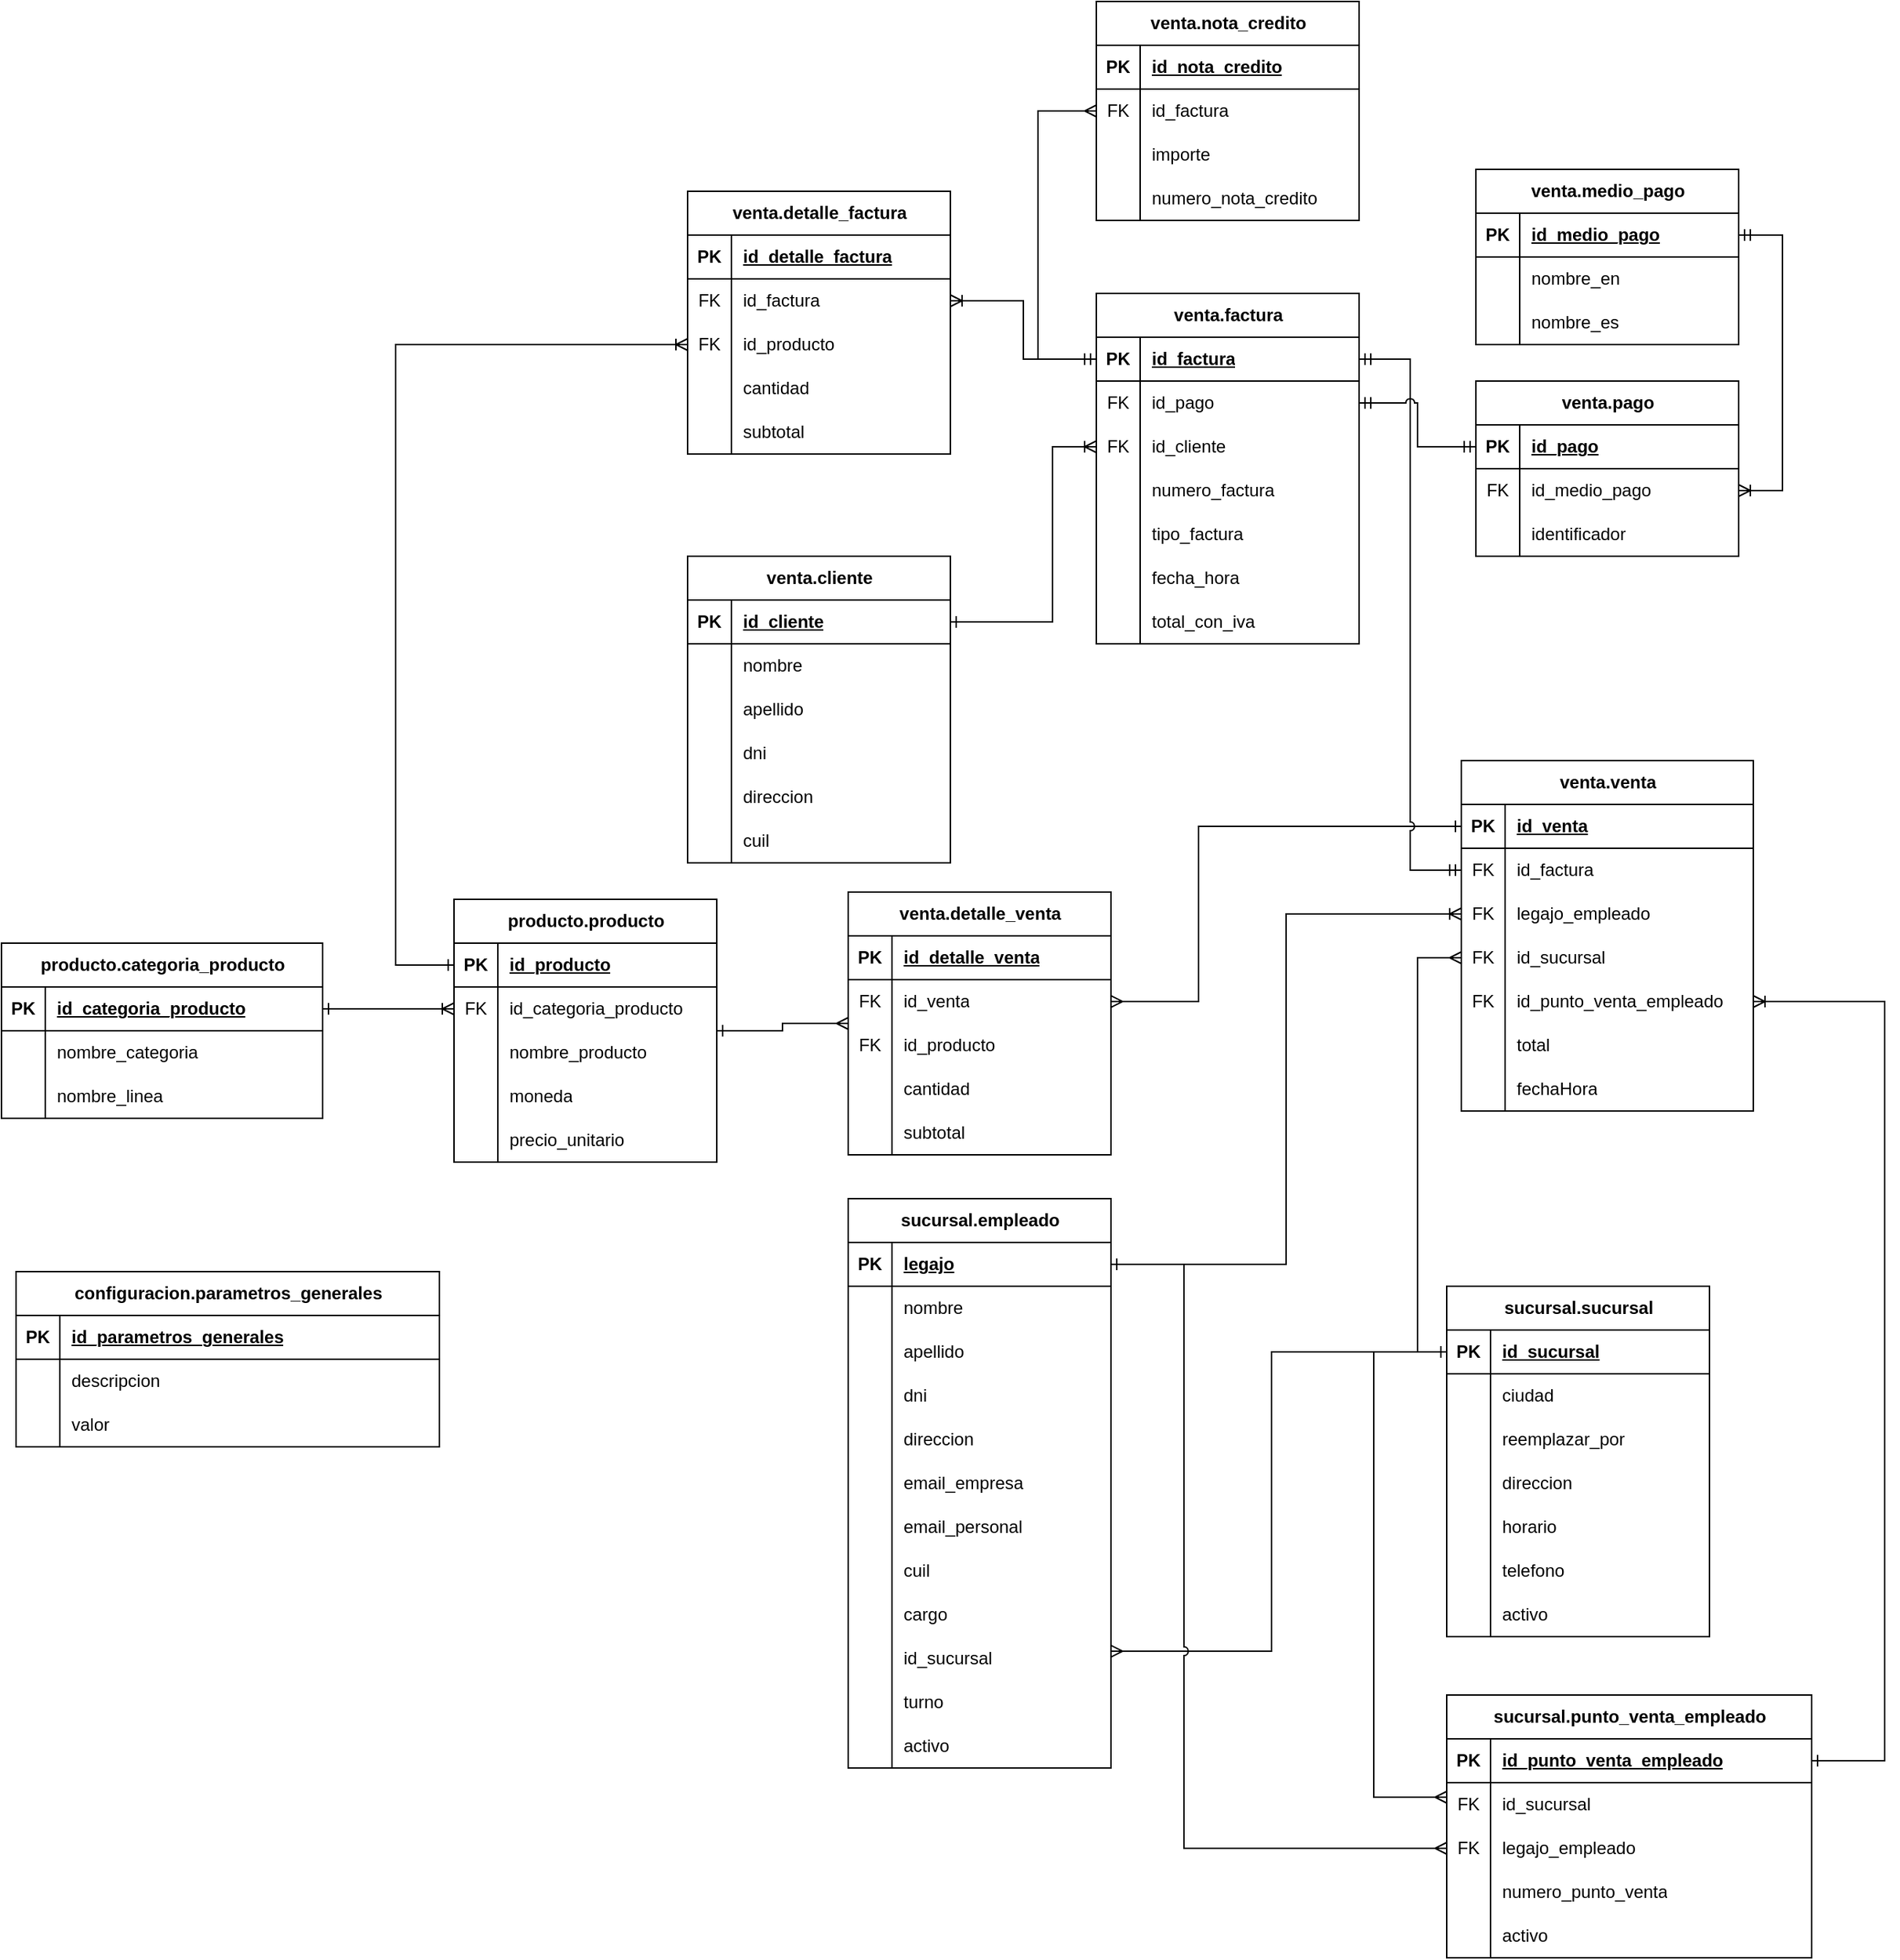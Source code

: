 <mxfile version="24.6.1" type="device">
  <diagram id="R2lEEEUBdFMjLlhIrx00" name="Page-1">
    <mxGraphModel dx="4113" dy="2573" grid="1" gridSize="10" guides="1" tooltips="1" connect="1" arrows="1" fold="1" page="0" pageScale="1" pageWidth="850" pageHeight="1100" math="0" shadow="0" extFonts="Permanent Marker^https://fonts.googleapis.com/css?family=Permanent+Marker">
      <root>
        <mxCell id="0" />
        <mxCell id="1" parent="0" />
        <mxCell id="qwuRvdoEy8ELfUJ5izBX-99" style="edgeStyle=orthogonalEdgeStyle;rounded=0;orthogonalLoop=1;jettySize=auto;html=1;startArrow=ERmany;startFill=0;endArrow=ERone;endFill=0;entryX=0;entryY=0.5;entryDx=0;entryDy=0;exitX=0;exitY=0.5;exitDx=0;exitDy=0;jumpStyle=arc;" parent="1" source="aLGiyHGmCLmmyMLNSOUi-34" target="qwuRvdoEy8ELfUJ5izBX-78" edge="1">
          <mxGeometry relative="1" as="geometry">
            <Array as="points" />
            <mxPoint x="550" y="20" as="sourcePoint" />
          </mxGeometry>
        </mxCell>
        <mxCell id="qwuRvdoEy8ELfUJ5izBX-1" value="venta.factura" style="shape=table;startSize=30;container=1;collapsible=1;childLayout=tableLayout;fixedRows=1;rowLines=0;fontStyle=1;align=center;resizeLast=1;html=1;" parent="1" vertex="1">
          <mxGeometry x="-190" y="-230" width="180" height="240" as="geometry" />
        </mxCell>
        <mxCell id="qwuRvdoEy8ELfUJ5izBX-2" value="" style="shape=tableRow;horizontal=0;startSize=0;swimlaneHead=0;swimlaneBody=0;fillColor=none;collapsible=0;dropTarget=0;points=[[0,0.5],[1,0.5]];portConstraint=eastwest;top=0;left=0;right=0;bottom=1;" parent="qwuRvdoEy8ELfUJ5izBX-1" vertex="1">
          <mxGeometry y="30" width="180" height="30" as="geometry" />
        </mxCell>
        <mxCell id="qwuRvdoEy8ELfUJ5izBX-3" value="PK" style="shape=partialRectangle;connectable=0;fillColor=none;top=0;left=0;bottom=0;right=0;fontStyle=1;overflow=hidden;whiteSpace=wrap;html=1;" parent="qwuRvdoEy8ELfUJ5izBX-2" vertex="1">
          <mxGeometry width="30" height="30" as="geometry">
            <mxRectangle width="30" height="30" as="alternateBounds" />
          </mxGeometry>
        </mxCell>
        <mxCell id="qwuRvdoEy8ELfUJ5izBX-4" value="id_factura" style="shape=partialRectangle;connectable=0;fillColor=none;top=0;left=0;bottom=0;right=0;align=left;spacingLeft=6;fontStyle=5;overflow=hidden;whiteSpace=wrap;html=1;" parent="qwuRvdoEy8ELfUJ5izBX-2" vertex="1">
          <mxGeometry x="30" width="150" height="30" as="geometry">
            <mxRectangle width="150" height="30" as="alternateBounds" />
          </mxGeometry>
        </mxCell>
        <mxCell id="rZLtpR_v5xwZpVI3Nu4E-27" style="shape=tableRow;horizontal=0;startSize=0;swimlaneHead=0;swimlaneBody=0;fillColor=none;collapsible=0;dropTarget=0;points=[[0,0.5],[1,0.5]];portConstraint=eastwest;top=0;left=0;right=0;bottom=0;" parent="qwuRvdoEy8ELfUJ5izBX-1" vertex="1">
          <mxGeometry y="60" width="180" height="30" as="geometry" />
        </mxCell>
        <mxCell id="rZLtpR_v5xwZpVI3Nu4E-28" value="FK" style="shape=partialRectangle;connectable=0;fillColor=none;top=0;left=0;bottom=0;right=0;editable=1;overflow=hidden;whiteSpace=wrap;html=1;" parent="rZLtpR_v5xwZpVI3Nu4E-27" vertex="1">
          <mxGeometry width="30" height="30" as="geometry">
            <mxRectangle width="30" height="30" as="alternateBounds" />
          </mxGeometry>
        </mxCell>
        <mxCell id="rZLtpR_v5xwZpVI3Nu4E-29" value="id_pago" style="shape=partialRectangle;connectable=0;fillColor=none;top=0;left=0;bottom=0;right=0;align=left;spacingLeft=6;overflow=hidden;whiteSpace=wrap;html=1;" parent="rZLtpR_v5xwZpVI3Nu4E-27" vertex="1">
          <mxGeometry x="30" width="150" height="30" as="geometry">
            <mxRectangle width="150" height="30" as="alternateBounds" />
          </mxGeometry>
        </mxCell>
        <mxCell id="3WkvdOFoqMHp4yqTZ6CQ-1" style="shape=tableRow;horizontal=0;startSize=0;swimlaneHead=0;swimlaneBody=0;fillColor=none;collapsible=0;dropTarget=0;points=[[0,0.5],[1,0.5]];portConstraint=eastwest;top=0;left=0;right=0;bottom=0;" parent="qwuRvdoEy8ELfUJ5izBX-1" vertex="1">
          <mxGeometry y="90" width="180" height="30" as="geometry" />
        </mxCell>
        <mxCell id="3WkvdOFoqMHp4yqTZ6CQ-2" value="FK" style="shape=partialRectangle;connectable=0;fillColor=none;top=0;left=0;bottom=0;right=0;editable=1;overflow=hidden;whiteSpace=wrap;html=1;" parent="3WkvdOFoqMHp4yqTZ6CQ-1" vertex="1">
          <mxGeometry width="30" height="30" as="geometry">
            <mxRectangle width="30" height="30" as="alternateBounds" />
          </mxGeometry>
        </mxCell>
        <mxCell id="3WkvdOFoqMHp4yqTZ6CQ-3" value="id_cliente" style="shape=partialRectangle;connectable=0;fillColor=none;top=0;left=0;bottom=0;right=0;align=left;spacingLeft=6;overflow=hidden;whiteSpace=wrap;html=1;" parent="3WkvdOFoqMHp4yqTZ6CQ-1" vertex="1">
          <mxGeometry x="30" width="150" height="30" as="geometry">
            <mxRectangle width="150" height="30" as="alternateBounds" />
          </mxGeometry>
        </mxCell>
        <mxCell id="7-r4703yXZsWL3xZza07-65" style="shape=tableRow;horizontal=0;startSize=0;swimlaneHead=0;swimlaneBody=0;fillColor=none;collapsible=0;dropTarget=0;points=[[0,0.5],[1,0.5]];portConstraint=eastwest;top=0;left=0;right=0;bottom=0;" parent="qwuRvdoEy8ELfUJ5izBX-1" vertex="1">
          <mxGeometry y="120" width="180" height="30" as="geometry" />
        </mxCell>
        <mxCell id="7-r4703yXZsWL3xZza07-66" style="shape=partialRectangle;connectable=0;fillColor=none;top=0;left=0;bottom=0;right=0;editable=1;overflow=hidden;whiteSpace=wrap;html=1;" parent="7-r4703yXZsWL3xZza07-65" vertex="1">
          <mxGeometry width="30" height="30" as="geometry">
            <mxRectangle width="30" height="30" as="alternateBounds" />
          </mxGeometry>
        </mxCell>
        <mxCell id="7-r4703yXZsWL3xZza07-67" value="numero_factura" style="shape=partialRectangle;connectable=0;fillColor=none;top=0;left=0;bottom=0;right=0;align=left;spacingLeft=6;overflow=hidden;whiteSpace=wrap;html=1;" parent="7-r4703yXZsWL3xZza07-65" vertex="1">
          <mxGeometry x="30" width="150" height="30" as="geometry">
            <mxRectangle width="150" height="30" as="alternateBounds" />
          </mxGeometry>
        </mxCell>
        <mxCell id="qwuRvdoEy8ELfUJ5izBX-11" value="" style="shape=tableRow;horizontal=0;startSize=0;swimlaneHead=0;swimlaneBody=0;fillColor=none;collapsible=0;dropTarget=0;points=[[0,0.5],[1,0.5]];portConstraint=eastwest;top=0;left=0;right=0;bottom=0;" parent="qwuRvdoEy8ELfUJ5izBX-1" vertex="1">
          <mxGeometry y="150" width="180" height="30" as="geometry" />
        </mxCell>
        <mxCell id="qwuRvdoEy8ELfUJ5izBX-12" value="" style="shape=partialRectangle;connectable=0;fillColor=none;top=0;left=0;bottom=0;right=0;editable=1;overflow=hidden;whiteSpace=wrap;html=1;" parent="qwuRvdoEy8ELfUJ5izBX-11" vertex="1">
          <mxGeometry width="30" height="30" as="geometry">
            <mxRectangle width="30" height="30" as="alternateBounds" />
          </mxGeometry>
        </mxCell>
        <mxCell id="qwuRvdoEy8ELfUJ5izBX-13" value="tipo_factura" style="shape=partialRectangle;connectable=0;fillColor=none;top=0;left=0;bottom=0;right=0;align=left;spacingLeft=6;overflow=hidden;whiteSpace=wrap;html=1;" parent="qwuRvdoEy8ELfUJ5izBX-11" vertex="1">
          <mxGeometry x="30" width="150" height="30" as="geometry">
            <mxRectangle width="150" height="30" as="alternateBounds" />
          </mxGeometry>
        </mxCell>
        <mxCell id="qwuRvdoEy8ELfUJ5izBX-20" style="shape=tableRow;horizontal=0;startSize=0;swimlaneHead=0;swimlaneBody=0;fillColor=none;collapsible=0;dropTarget=0;points=[[0,0.5],[1,0.5]];portConstraint=eastwest;top=0;left=0;right=0;bottom=0;" parent="qwuRvdoEy8ELfUJ5izBX-1" vertex="1">
          <mxGeometry y="180" width="180" height="30" as="geometry" />
        </mxCell>
        <mxCell id="qwuRvdoEy8ELfUJ5izBX-21" style="shape=partialRectangle;connectable=0;fillColor=none;top=0;left=0;bottom=0;right=0;editable=1;overflow=hidden;whiteSpace=wrap;html=1;" parent="qwuRvdoEy8ELfUJ5izBX-20" vertex="1">
          <mxGeometry width="30" height="30" as="geometry">
            <mxRectangle width="30" height="30" as="alternateBounds" />
          </mxGeometry>
        </mxCell>
        <mxCell id="qwuRvdoEy8ELfUJ5izBX-22" value="fecha_hora" style="shape=partialRectangle;connectable=0;fillColor=none;top=0;left=0;bottom=0;right=0;align=left;spacingLeft=6;overflow=hidden;whiteSpace=wrap;html=1;" parent="qwuRvdoEy8ELfUJ5izBX-20" vertex="1">
          <mxGeometry x="30" width="150" height="30" as="geometry">
            <mxRectangle width="150" height="30" as="alternateBounds" />
          </mxGeometry>
        </mxCell>
        <mxCell id="7-r4703yXZsWL3xZza07-68" style="shape=tableRow;horizontal=0;startSize=0;swimlaneHead=0;swimlaneBody=0;fillColor=none;collapsible=0;dropTarget=0;points=[[0,0.5],[1,0.5]];portConstraint=eastwest;top=0;left=0;right=0;bottom=0;" parent="qwuRvdoEy8ELfUJ5izBX-1" vertex="1">
          <mxGeometry y="210" width="180" height="30" as="geometry" />
        </mxCell>
        <mxCell id="7-r4703yXZsWL3xZza07-69" style="shape=partialRectangle;connectable=0;fillColor=none;top=0;left=0;bottom=0;right=0;editable=1;overflow=hidden;whiteSpace=wrap;html=1;" parent="7-r4703yXZsWL3xZza07-68" vertex="1">
          <mxGeometry width="30" height="30" as="geometry">
            <mxRectangle width="30" height="30" as="alternateBounds" />
          </mxGeometry>
        </mxCell>
        <mxCell id="7-r4703yXZsWL3xZza07-70" value="total_con_iva" style="shape=partialRectangle;connectable=0;fillColor=none;top=0;left=0;bottom=0;right=0;align=left;spacingLeft=6;overflow=hidden;whiteSpace=wrap;html=1;" parent="7-r4703yXZsWL3xZza07-68" vertex="1">
          <mxGeometry x="30" width="150" height="30" as="geometry">
            <mxRectangle width="150" height="30" as="alternateBounds" />
          </mxGeometry>
        </mxCell>
        <mxCell id="qwuRvdoEy8ELfUJ5izBX-26" value="venta.medio_pago" style="shape=table;startSize=30;container=1;collapsible=1;childLayout=tableLayout;fixedRows=1;rowLines=0;fontStyle=1;align=center;resizeLast=1;html=1;" parent="1" vertex="1">
          <mxGeometry x="70" y="-315" width="180" height="120" as="geometry" />
        </mxCell>
        <mxCell id="qwuRvdoEy8ELfUJ5izBX-27" value="" style="shape=tableRow;horizontal=0;startSize=0;swimlaneHead=0;swimlaneBody=0;fillColor=none;collapsible=0;dropTarget=0;points=[[0,0.5],[1,0.5]];portConstraint=eastwest;top=0;left=0;right=0;bottom=1;" parent="qwuRvdoEy8ELfUJ5izBX-26" vertex="1">
          <mxGeometry y="30" width="180" height="30" as="geometry" />
        </mxCell>
        <mxCell id="qwuRvdoEy8ELfUJ5izBX-28" value="PK" style="shape=partialRectangle;connectable=0;fillColor=none;top=0;left=0;bottom=0;right=0;fontStyle=1;overflow=hidden;whiteSpace=wrap;html=1;" parent="qwuRvdoEy8ELfUJ5izBX-27" vertex="1">
          <mxGeometry width="30" height="30" as="geometry">
            <mxRectangle width="30" height="30" as="alternateBounds" />
          </mxGeometry>
        </mxCell>
        <mxCell id="qwuRvdoEy8ELfUJ5izBX-29" value="id_medio_pago" style="shape=partialRectangle;connectable=0;fillColor=none;top=0;left=0;bottom=0;right=0;align=left;spacingLeft=6;fontStyle=5;overflow=hidden;whiteSpace=wrap;html=1;" parent="qwuRvdoEy8ELfUJ5izBX-27" vertex="1">
          <mxGeometry x="30" width="150" height="30" as="geometry">
            <mxRectangle width="150" height="30" as="alternateBounds" />
          </mxGeometry>
        </mxCell>
        <mxCell id="qwuRvdoEy8ELfUJ5izBX-30" value="" style="shape=tableRow;horizontal=0;startSize=0;swimlaneHead=0;swimlaneBody=0;fillColor=none;collapsible=0;dropTarget=0;points=[[0,0.5],[1,0.5]];portConstraint=eastwest;top=0;left=0;right=0;bottom=0;" parent="qwuRvdoEy8ELfUJ5izBX-26" vertex="1">
          <mxGeometry y="60" width="180" height="30" as="geometry" />
        </mxCell>
        <mxCell id="qwuRvdoEy8ELfUJ5izBX-31" value="" style="shape=partialRectangle;connectable=0;fillColor=none;top=0;left=0;bottom=0;right=0;editable=1;overflow=hidden;whiteSpace=wrap;html=1;" parent="qwuRvdoEy8ELfUJ5izBX-30" vertex="1">
          <mxGeometry width="30" height="30" as="geometry">
            <mxRectangle width="30" height="30" as="alternateBounds" />
          </mxGeometry>
        </mxCell>
        <mxCell id="qwuRvdoEy8ELfUJ5izBX-32" value="nombre_en" style="shape=partialRectangle;connectable=0;fillColor=none;top=0;left=0;bottom=0;right=0;align=left;spacingLeft=6;overflow=hidden;whiteSpace=wrap;html=1;" parent="qwuRvdoEy8ELfUJ5izBX-30" vertex="1">
          <mxGeometry x="30" width="150" height="30" as="geometry">
            <mxRectangle width="150" height="30" as="alternateBounds" />
          </mxGeometry>
        </mxCell>
        <mxCell id="qwuRvdoEy8ELfUJ5izBX-33" value="" style="shape=tableRow;horizontal=0;startSize=0;swimlaneHead=0;swimlaneBody=0;fillColor=none;collapsible=0;dropTarget=0;points=[[0,0.5],[1,0.5]];portConstraint=eastwest;top=0;left=0;right=0;bottom=0;" parent="qwuRvdoEy8ELfUJ5izBX-26" vertex="1">
          <mxGeometry y="90" width="180" height="30" as="geometry" />
        </mxCell>
        <mxCell id="qwuRvdoEy8ELfUJ5izBX-34" value="" style="shape=partialRectangle;connectable=0;fillColor=none;top=0;left=0;bottom=0;right=0;editable=1;overflow=hidden;whiteSpace=wrap;html=1;" parent="qwuRvdoEy8ELfUJ5izBX-33" vertex="1">
          <mxGeometry width="30" height="30" as="geometry">
            <mxRectangle width="30" height="30" as="alternateBounds" />
          </mxGeometry>
        </mxCell>
        <mxCell id="qwuRvdoEy8ELfUJ5izBX-35" value="nombre_es" style="shape=partialRectangle;connectable=0;fillColor=none;top=0;left=0;bottom=0;right=0;align=left;spacingLeft=6;overflow=hidden;whiteSpace=wrap;html=1;" parent="qwuRvdoEy8ELfUJ5izBX-33" vertex="1">
          <mxGeometry x="30" width="150" height="30" as="geometry">
            <mxRectangle width="150" height="30" as="alternateBounds" />
          </mxGeometry>
        </mxCell>
        <mxCell id="qwuRvdoEy8ELfUJ5izBX-183" style="edgeStyle=orthogonalEdgeStyle;rounded=0;orthogonalLoop=1;jettySize=auto;html=1;startArrow=ERmany;startFill=0;endArrow=ERone;endFill=0;jumpStyle=arc;" parent="1" source="qwuRvdoEy8ELfUJ5izBX-68" target="qwuRvdoEy8ELfUJ5izBX-78" edge="1">
          <mxGeometry relative="1" as="geometry">
            <Array as="points">
              <mxPoint x="-70" y="700" />
              <mxPoint x="-70" y="495" />
            </Array>
          </mxGeometry>
        </mxCell>
        <mxCell id="7-r4703yXZsWL3xZza07-36" style="edgeStyle=orthogonalEdgeStyle;rounded=0;orthogonalLoop=1;jettySize=auto;html=1;startArrow=ERone;startFill=0;endArrow=ERmany;endFill=0;jumpStyle=arc;" parent="1" source="qwuRvdoEy8ELfUJ5izBX-41" target="7-r4703yXZsWL3xZza07-25" edge="1">
          <mxGeometry relative="1" as="geometry">
            <Array as="points">
              <mxPoint x="-130" y="435" />
              <mxPoint x="-130" y="835" />
            </Array>
          </mxGeometry>
        </mxCell>
        <mxCell id="qwuRvdoEy8ELfUJ5izBX-40" value="sucursal.empleado" style="shape=table;startSize=30;container=1;collapsible=1;childLayout=tableLayout;fixedRows=1;rowLines=0;fontStyle=1;align=center;resizeLast=1;html=1;" parent="1" vertex="1">
          <mxGeometry x="-360" y="390" width="180" height="390" as="geometry" />
        </mxCell>
        <mxCell id="qwuRvdoEy8ELfUJ5izBX-41" value="" style="shape=tableRow;horizontal=0;startSize=0;swimlaneHead=0;swimlaneBody=0;fillColor=none;collapsible=0;dropTarget=0;points=[[0,0.5],[1,0.5]];portConstraint=eastwest;top=0;left=0;right=0;bottom=1;" parent="qwuRvdoEy8ELfUJ5izBX-40" vertex="1">
          <mxGeometry y="30" width="180" height="30" as="geometry" />
        </mxCell>
        <mxCell id="qwuRvdoEy8ELfUJ5izBX-42" value="PK" style="shape=partialRectangle;connectable=0;fillColor=none;top=0;left=0;bottom=0;right=0;fontStyle=1;overflow=hidden;whiteSpace=wrap;html=1;" parent="qwuRvdoEy8ELfUJ5izBX-41" vertex="1">
          <mxGeometry width="30" height="30" as="geometry">
            <mxRectangle width="30" height="30" as="alternateBounds" />
          </mxGeometry>
        </mxCell>
        <mxCell id="qwuRvdoEy8ELfUJ5izBX-43" value="legajo" style="shape=partialRectangle;connectable=0;fillColor=none;top=0;left=0;bottom=0;right=0;align=left;spacingLeft=6;fontStyle=5;overflow=hidden;whiteSpace=wrap;html=1;" parent="qwuRvdoEy8ELfUJ5izBX-41" vertex="1">
          <mxGeometry x="30" width="150" height="30" as="geometry">
            <mxRectangle width="150" height="30" as="alternateBounds" />
          </mxGeometry>
        </mxCell>
        <mxCell id="qwuRvdoEy8ELfUJ5izBX-44" value="" style="shape=tableRow;horizontal=0;startSize=0;swimlaneHead=0;swimlaneBody=0;fillColor=none;collapsible=0;dropTarget=0;points=[[0,0.5],[1,0.5]];portConstraint=eastwest;top=0;left=0;right=0;bottom=0;" parent="qwuRvdoEy8ELfUJ5izBX-40" vertex="1">
          <mxGeometry y="60" width="180" height="30" as="geometry" />
        </mxCell>
        <mxCell id="qwuRvdoEy8ELfUJ5izBX-45" value="" style="shape=partialRectangle;connectable=0;fillColor=none;top=0;left=0;bottom=0;right=0;editable=1;overflow=hidden;whiteSpace=wrap;html=1;" parent="qwuRvdoEy8ELfUJ5izBX-44" vertex="1">
          <mxGeometry width="30" height="30" as="geometry">
            <mxRectangle width="30" height="30" as="alternateBounds" />
          </mxGeometry>
        </mxCell>
        <mxCell id="qwuRvdoEy8ELfUJ5izBX-46" value="nombre" style="shape=partialRectangle;connectable=0;fillColor=none;top=0;left=0;bottom=0;right=0;align=left;spacingLeft=6;overflow=hidden;whiteSpace=wrap;html=1;" parent="qwuRvdoEy8ELfUJ5izBX-44" vertex="1">
          <mxGeometry x="30" width="150" height="30" as="geometry">
            <mxRectangle width="150" height="30" as="alternateBounds" />
          </mxGeometry>
        </mxCell>
        <mxCell id="qwuRvdoEy8ELfUJ5izBX-47" value="" style="shape=tableRow;horizontal=0;startSize=0;swimlaneHead=0;swimlaneBody=0;fillColor=none;collapsible=0;dropTarget=0;points=[[0,0.5],[1,0.5]];portConstraint=eastwest;top=0;left=0;right=0;bottom=0;" parent="qwuRvdoEy8ELfUJ5izBX-40" vertex="1">
          <mxGeometry y="90" width="180" height="30" as="geometry" />
        </mxCell>
        <mxCell id="qwuRvdoEy8ELfUJ5izBX-48" value="" style="shape=partialRectangle;connectable=0;fillColor=none;top=0;left=0;bottom=0;right=0;editable=1;overflow=hidden;whiteSpace=wrap;html=1;" parent="qwuRvdoEy8ELfUJ5izBX-47" vertex="1">
          <mxGeometry width="30" height="30" as="geometry">
            <mxRectangle width="30" height="30" as="alternateBounds" />
          </mxGeometry>
        </mxCell>
        <mxCell id="qwuRvdoEy8ELfUJ5izBX-49" value="apellido" style="shape=partialRectangle;connectable=0;fillColor=none;top=0;left=0;bottom=0;right=0;align=left;spacingLeft=6;overflow=hidden;whiteSpace=wrap;html=1;" parent="qwuRvdoEy8ELfUJ5izBX-47" vertex="1">
          <mxGeometry x="30" width="150" height="30" as="geometry">
            <mxRectangle width="150" height="30" as="alternateBounds" />
          </mxGeometry>
        </mxCell>
        <mxCell id="qwuRvdoEy8ELfUJ5izBX-50" value="" style="shape=tableRow;horizontal=0;startSize=0;swimlaneHead=0;swimlaneBody=0;fillColor=none;collapsible=0;dropTarget=0;points=[[0,0.5],[1,0.5]];portConstraint=eastwest;top=0;left=0;right=0;bottom=0;" parent="qwuRvdoEy8ELfUJ5izBX-40" vertex="1">
          <mxGeometry y="120" width="180" height="30" as="geometry" />
        </mxCell>
        <mxCell id="qwuRvdoEy8ELfUJ5izBX-51" value="" style="shape=partialRectangle;connectable=0;fillColor=none;top=0;left=0;bottom=0;right=0;editable=1;overflow=hidden;whiteSpace=wrap;html=1;" parent="qwuRvdoEy8ELfUJ5izBX-50" vertex="1">
          <mxGeometry width="30" height="30" as="geometry">
            <mxRectangle width="30" height="30" as="alternateBounds" />
          </mxGeometry>
        </mxCell>
        <mxCell id="qwuRvdoEy8ELfUJ5izBX-52" value="dni" style="shape=partialRectangle;connectable=0;fillColor=none;top=0;left=0;bottom=0;right=0;align=left;spacingLeft=6;overflow=hidden;whiteSpace=wrap;html=1;" parent="qwuRvdoEy8ELfUJ5izBX-50" vertex="1">
          <mxGeometry x="30" width="150" height="30" as="geometry">
            <mxRectangle width="150" height="30" as="alternateBounds" />
          </mxGeometry>
        </mxCell>
        <mxCell id="qwuRvdoEy8ELfUJ5izBX-53" style="shape=tableRow;horizontal=0;startSize=0;swimlaneHead=0;swimlaneBody=0;fillColor=none;collapsible=0;dropTarget=0;points=[[0,0.5],[1,0.5]];portConstraint=eastwest;top=0;left=0;right=0;bottom=0;" parent="qwuRvdoEy8ELfUJ5izBX-40" vertex="1">
          <mxGeometry y="150" width="180" height="30" as="geometry" />
        </mxCell>
        <mxCell id="qwuRvdoEy8ELfUJ5izBX-54" style="shape=partialRectangle;connectable=0;fillColor=none;top=0;left=0;bottom=0;right=0;editable=1;overflow=hidden;whiteSpace=wrap;html=1;" parent="qwuRvdoEy8ELfUJ5izBX-53" vertex="1">
          <mxGeometry width="30" height="30" as="geometry">
            <mxRectangle width="30" height="30" as="alternateBounds" />
          </mxGeometry>
        </mxCell>
        <mxCell id="qwuRvdoEy8ELfUJ5izBX-55" value="direccion" style="shape=partialRectangle;connectable=0;fillColor=none;top=0;left=0;bottom=0;right=0;align=left;spacingLeft=6;overflow=hidden;whiteSpace=wrap;html=1;" parent="qwuRvdoEy8ELfUJ5izBX-53" vertex="1">
          <mxGeometry x="30" width="150" height="30" as="geometry">
            <mxRectangle width="150" height="30" as="alternateBounds" />
          </mxGeometry>
        </mxCell>
        <mxCell id="qwuRvdoEy8ELfUJ5izBX-56" style="shape=tableRow;horizontal=0;startSize=0;swimlaneHead=0;swimlaneBody=0;fillColor=none;collapsible=0;dropTarget=0;points=[[0,0.5],[1,0.5]];portConstraint=eastwest;top=0;left=0;right=0;bottom=0;" parent="qwuRvdoEy8ELfUJ5izBX-40" vertex="1">
          <mxGeometry y="180" width="180" height="30" as="geometry" />
        </mxCell>
        <mxCell id="qwuRvdoEy8ELfUJ5izBX-57" style="shape=partialRectangle;connectable=0;fillColor=none;top=0;left=0;bottom=0;right=0;editable=1;overflow=hidden;whiteSpace=wrap;html=1;" parent="qwuRvdoEy8ELfUJ5izBX-56" vertex="1">
          <mxGeometry width="30" height="30" as="geometry">
            <mxRectangle width="30" height="30" as="alternateBounds" />
          </mxGeometry>
        </mxCell>
        <mxCell id="qwuRvdoEy8ELfUJ5izBX-58" value="email_empresa" style="shape=partialRectangle;connectable=0;fillColor=none;top=0;left=0;bottom=0;right=0;align=left;spacingLeft=6;overflow=hidden;whiteSpace=wrap;html=1;" parent="qwuRvdoEy8ELfUJ5izBX-56" vertex="1">
          <mxGeometry x="30" width="150" height="30" as="geometry">
            <mxRectangle width="150" height="30" as="alternateBounds" />
          </mxGeometry>
        </mxCell>
        <mxCell id="qwuRvdoEy8ELfUJ5izBX-59" style="shape=tableRow;horizontal=0;startSize=0;swimlaneHead=0;swimlaneBody=0;fillColor=none;collapsible=0;dropTarget=0;points=[[0,0.5],[1,0.5]];portConstraint=eastwest;top=0;left=0;right=0;bottom=0;" parent="qwuRvdoEy8ELfUJ5izBX-40" vertex="1">
          <mxGeometry y="210" width="180" height="30" as="geometry" />
        </mxCell>
        <mxCell id="qwuRvdoEy8ELfUJ5izBX-60" style="shape=partialRectangle;connectable=0;fillColor=none;top=0;left=0;bottom=0;right=0;editable=1;overflow=hidden;whiteSpace=wrap;html=1;" parent="qwuRvdoEy8ELfUJ5izBX-59" vertex="1">
          <mxGeometry width="30" height="30" as="geometry">
            <mxRectangle width="30" height="30" as="alternateBounds" />
          </mxGeometry>
        </mxCell>
        <mxCell id="qwuRvdoEy8ELfUJ5izBX-61" value="email_personal" style="shape=partialRectangle;connectable=0;fillColor=none;top=0;left=0;bottom=0;right=0;align=left;spacingLeft=6;overflow=hidden;whiteSpace=wrap;html=1;" parent="qwuRvdoEy8ELfUJ5izBX-59" vertex="1">
          <mxGeometry x="30" width="150" height="30" as="geometry">
            <mxRectangle width="150" height="30" as="alternateBounds" />
          </mxGeometry>
        </mxCell>
        <mxCell id="qwuRvdoEy8ELfUJ5izBX-62" style="shape=tableRow;horizontal=0;startSize=0;swimlaneHead=0;swimlaneBody=0;fillColor=none;collapsible=0;dropTarget=0;points=[[0,0.5],[1,0.5]];portConstraint=eastwest;top=0;left=0;right=0;bottom=0;" parent="qwuRvdoEy8ELfUJ5izBX-40" vertex="1">
          <mxGeometry y="240" width="180" height="30" as="geometry" />
        </mxCell>
        <mxCell id="qwuRvdoEy8ELfUJ5izBX-63" style="shape=partialRectangle;connectable=0;fillColor=none;top=0;left=0;bottom=0;right=0;editable=1;overflow=hidden;whiteSpace=wrap;html=1;" parent="qwuRvdoEy8ELfUJ5izBX-62" vertex="1">
          <mxGeometry width="30" height="30" as="geometry">
            <mxRectangle width="30" height="30" as="alternateBounds" />
          </mxGeometry>
        </mxCell>
        <mxCell id="qwuRvdoEy8ELfUJ5izBX-64" value="cuil" style="shape=partialRectangle;connectable=0;fillColor=none;top=0;left=0;bottom=0;right=0;align=left;spacingLeft=6;overflow=hidden;whiteSpace=wrap;html=1;" parent="qwuRvdoEy8ELfUJ5izBX-62" vertex="1">
          <mxGeometry x="30" width="150" height="30" as="geometry">
            <mxRectangle width="150" height="30" as="alternateBounds" />
          </mxGeometry>
        </mxCell>
        <mxCell id="qwuRvdoEy8ELfUJ5izBX-65" style="shape=tableRow;horizontal=0;startSize=0;swimlaneHead=0;swimlaneBody=0;fillColor=none;collapsible=0;dropTarget=0;points=[[0,0.5],[1,0.5]];portConstraint=eastwest;top=0;left=0;right=0;bottom=0;" parent="qwuRvdoEy8ELfUJ5izBX-40" vertex="1">
          <mxGeometry y="270" width="180" height="30" as="geometry" />
        </mxCell>
        <mxCell id="qwuRvdoEy8ELfUJ5izBX-66" style="shape=partialRectangle;connectable=0;fillColor=none;top=0;left=0;bottom=0;right=0;editable=1;overflow=hidden;whiteSpace=wrap;html=1;" parent="qwuRvdoEy8ELfUJ5izBX-65" vertex="1">
          <mxGeometry width="30" height="30" as="geometry">
            <mxRectangle width="30" height="30" as="alternateBounds" />
          </mxGeometry>
        </mxCell>
        <mxCell id="qwuRvdoEy8ELfUJ5izBX-67" value="cargo" style="shape=partialRectangle;connectable=0;fillColor=none;top=0;left=0;bottom=0;right=0;align=left;spacingLeft=6;overflow=hidden;whiteSpace=wrap;html=1;" parent="qwuRvdoEy8ELfUJ5izBX-65" vertex="1">
          <mxGeometry x="30" width="150" height="30" as="geometry">
            <mxRectangle width="150" height="30" as="alternateBounds" />
          </mxGeometry>
        </mxCell>
        <mxCell id="qwuRvdoEy8ELfUJ5izBX-68" style="shape=tableRow;horizontal=0;startSize=0;swimlaneHead=0;swimlaneBody=0;fillColor=none;collapsible=0;dropTarget=0;points=[[0,0.5],[1,0.5]];portConstraint=eastwest;top=0;left=0;right=0;bottom=0;" parent="qwuRvdoEy8ELfUJ5izBX-40" vertex="1">
          <mxGeometry y="300" width="180" height="30" as="geometry" />
        </mxCell>
        <mxCell id="qwuRvdoEy8ELfUJ5izBX-69" style="shape=partialRectangle;connectable=0;fillColor=none;top=0;left=0;bottom=0;right=0;editable=1;overflow=hidden;whiteSpace=wrap;html=1;" parent="qwuRvdoEy8ELfUJ5izBX-68" vertex="1">
          <mxGeometry width="30" height="30" as="geometry">
            <mxRectangle width="30" height="30" as="alternateBounds" />
          </mxGeometry>
        </mxCell>
        <mxCell id="qwuRvdoEy8ELfUJ5izBX-70" value="id_sucursal" style="shape=partialRectangle;connectable=0;fillColor=none;top=0;left=0;bottom=0;right=0;align=left;spacingLeft=6;overflow=hidden;whiteSpace=wrap;html=1;" parent="qwuRvdoEy8ELfUJ5izBX-68" vertex="1">
          <mxGeometry x="30" width="150" height="30" as="geometry">
            <mxRectangle width="150" height="30" as="alternateBounds" />
          </mxGeometry>
        </mxCell>
        <mxCell id="qwuRvdoEy8ELfUJ5izBX-71" style="shape=tableRow;horizontal=0;startSize=0;swimlaneHead=0;swimlaneBody=0;fillColor=none;collapsible=0;dropTarget=0;points=[[0,0.5],[1,0.5]];portConstraint=eastwest;top=0;left=0;right=0;bottom=0;" parent="qwuRvdoEy8ELfUJ5izBX-40" vertex="1">
          <mxGeometry y="330" width="180" height="30" as="geometry" />
        </mxCell>
        <mxCell id="qwuRvdoEy8ELfUJ5izBX-72" style="shape=partialRectangle;connectable=0;fillColor=none;top=0;left=0;bottom=0;right=0;editable=1;overflow=hidden;whiteSpace=wrap;html=1;" parent="qwuRvdoEy8ELfUJ5izBX-71" vertex="1">
          <mxGeometry width="30" height="30" as="geometry">
            <mxRectangle width="30" height="30" as="alternateBounds" />
          </mxGeometry>
        </mxCell>
        <mxCell id="qwuRvdoEy8ELfUJ5izBX-73" value="turno" style="shape=partialRectangle;connectable=0;fillColor=none;top=0;left=0;bottom=0;right=0;align=left;spacingLeft=6;overflow=hidden;whiteSpace=wrap;html=1;" parent="qwuRvdoEy8ELfUJ5izBX-71" vertex="1">
          <mxGeometry x="30" width="150" height="30" as="geometry">
            <mxRectangle width="150" height="30" as="alternateBounds" />
          </mxGeometry>
        </mxCell>
        <mxCell id="qwuRvdoEy8ELfUJ5izBX-74" style="shape=tableRow;horizontal=0;startSize=0;swimlaneHead=0;swimlaneBody=0;fillColor=none;collapsible=0;dropTarget=0;points=[[0,0.5],[1,0.5]];portConstraint=eastwest;top=0;left=0;right=0;bottom=0;" parent="qwuRvdoEy8ELfUJ5izBX-40" vertex="1">
          <mxGeometry y="360" width="180" height="30" as="geometry" />
        </mxCell>
        <mxCell id="qwuRvdoEy8ELfUJ5izBX-75" style="shape=partialRectangle;connectable=0;fillColor=none;top=0;left=0;bottom=0;right=0;editable=1;overflow=hidden;whiteSpace=wrap;html=1;" parent="qwuRvdoEy8ELfUJ5izBX-74" vertex="1">
          <mxGeometry width="30" height="30" as="geometry">
            <mxRectangle width="30" height="30" as="alternateBounds" />
          </mxGeometry>
        </mxCell>
        <mxCell id="qwuRvdoEy8ELfUJ5izBX-76" value="activo" style="shape=partialRectangle;connectable=0;fillColor=none;top=0;left=0;bottom=0;right=0;align=left;spacingLeft=6;overflow=hidden;whiteSpace=wrap;html=1;" parent="qwuRvdoEy8ELfUJ5izBX-74" vertex="1">
          <mxGeometry x="30" width="150" height="30" as="geometry">
            <mxRectangle width="150" height="30" as="alternateBounds" />
          </mxGeometry>
        </mxCell>
        <mxCell id="qwuRvdoEy8ELfUJ5izBX-77" value="sucursal.sucursal" style="shape=table;startSize=30;container=1;collapsible=1;childLayout=tableLayout;fixedRows=1;rowLines=0;fontStyle=1;align=center;resizeLast=1;html=1;" parent="1" vertex="1">
          <mxGeometry x="50" y="450" width="180" height="240" as="geometry" />
        </mxCell>
        <mxCell id="qwuRvdoEy8ELfUJ5izBX-78" value="" style="shape=tableRow;horizontal=0;startSize=0;swimlaneHead=0;swimlaneBody=0;fillColor=none;collapsible=0;dropTarget=0;points=[[0,0.5],[1,0.5]];portConstraint=eastwest;top=0;left=0;right=0;bottom=1;" parent="qwuRvdoEy8ELfUJ5izBX-77" vertex="1">
          <mxGeometry y="30" width="180" height="30" as="geometry" />
        </mxCell>
        <mxCell id="qwuRvdoEy8ELfUJ5izBX-79" value="PK" style="shape=partialRectangle;connectable=0;fillColor=none;top=0;left=0;bottom=0;right=0;fontStyle=1;overflow=hidden;whiteSpace=wrap;html=1;" parent="qwuRvdoEy8ELfUJ5izBX-78" vertex="1">
          <mxGeometry width="30" height="30" as="geometry">
            <mxRectangle width="30" height="30" as="alternateBounds" />
          </mxGeometry>
        </mxCell>
        <mxCell id="qwuRvdoEy8ELfUJ5izBX-80" value="id_sucursal" style="shape=partialRectangle;connectable=0;fillColor=none;top=0;left=0;bottom=0;right=0;align=left;spacingLeft=6;fontStyle=5;overflow=hidden;whiteSpace=wrap;html=1;" parent="qwuRvdoEy8ELfUJ5izBX-78" vertex="1">
          <mxGeometry x="30" width="150" height="30" as="geometry">
            <mxRectangle width="150" height="30" as="alternateBounds" />
          </mxGeometry>
        </mxCell>
        <mxCell id="qwuRvdoEy8ELfUJ5izBX-81" value="" style="shape=tableRow;horizontal=0;startSize=0;swimlaneHead=0;swimlaneBody=0;fillColor=none;collapsible=0;dropTarget=0;points=[[0,0.5],[1,0.5]];portConstraint=eastwest;top=0;left=0;right=0;bottom=0;" parent="qwuRvdoEy8ELfUJ5izBX-77" vertex="1">
          <mxGeometry y="60" width="180" height="30" as="geometry" />
        </mxCell>
        <mxCell id="qwuRvdoEy8ELfUJ5izBX-82" value="" style="shape=partialRectangle;connectable=0;fillColor=none;top=0;left=0;bottom=0;right=0;editable=1;overflow=hidden;whiteSpace=wrap;html=1;" parent="qwuRvdoEy8ELfUJ5izBX-81" vertex="1">
          <mxGeometry width="30" height="30" as="geometry">
            <mxRectangle width="30" height="30" as="alternateBounds" />
          </mxGeometry>
        </mxCell>
        <mxCell id="qwuRvdoEy8ELfUJ5izBX-83" value="ciudad" style="shape=partialRectangle;connectable=0;fillColor=none;top=0;left=0;bottom=0;right=0;align=left;spacingLeft=6;overflow=hidden;whiteSpace=wrap;html=1;" parent="qwuRvdoEy8ELfUJ5izBX-81" vertex="1">
          <mxGeometry x="30" width="150" height="30" as="geometry">
            <mxRectangle width="150" height="30" as="alternateBounds" />
          </mxGeometry>
        </mxCell>
        <mxCell id="qwuRvdoEy8ELfUJ5izBX-84" value="" style="shape=tableRow;horizontal=0;startSize=0;swimlaneHead=0;swimlaneBody=0;fillColor=none;collapsible=0;dropTarget=0;points=[[0,0.5],[1,0.5]];portConstraint=eastwest;top=0;left=0;right=0;bottom=0;" parent="qwuRvdoEy8ELfUJ5izBX-77" vertex="1">
          <mxGeometry y="90" width="180" height="30" as="geometry" />
        </mxCell>
        <mxCell id="qwuRvdoEy8ELfUJ5izBX-85" value="" style="shape=partialRectangle;connectable=0;fillColor=none;top=0;left=0;bottom=0;right=0;editable=1;overflow=hidden;whiteSpace=wrap;html=1;" parent="qwuRvdoEy8ELfUJ5izBX-84" vertex="1">
          <mxGeometry width="30" height="30" as="geometry">
            <mxRectangle width="30" height="30" as="alternateBounds" />
          </mxGeometry>
        </mxCell>
        <mxCell id="qwuRvdoEy8ELfUJ5izBX-86" value="reemplazar_por" style="shape=partialRectangle;connectable=0;fillColor=none;top=0;left=0;bottom=0;right=0;align=left;spacingLeft=6;overflow=hidden;whiteSpace=wrap;html=1;" parent="qwuRvdoEy8ELfUJ5izBX-84" vertex="1">
          <mxGeometry x="30" width="150" height="30" as="geometry">
            <mxRectangle width="150" height="30" as="alternateBounds" />
          </mxGeometry>
        </mxCell>
        <mxCell id="qwuRvdoEy8ELfUJ5izBX-87" value="" style="shape=tableRow;horizontal=0;startSize=0;swimlaneHead=0;swimlaneBody=0;fillColor=none;collapsible=0;dropTarget=0;points=[[0,0.5],[1,0.5]];portConstraint=eastwest;top=0;left=0;right=0;bottom=0;" parent="qwuRvdoEy8ELfUJ5izBX-77" vertex="1">
          <mxGeometry y="120" width="180" height="30" as="geometry" />
        </mxCell>
        <mxCell id="qwuRvdoEy8ELfUJ5izBX-88" value="" style="shape=partialRectangle;connectable=0;fillColor=none;top=0;left=0;bottom=0;right=0;editable=1;overflow=hidden;whiteSpace=wrap;html=1;" parent="qwuRvdoEy8ELfUJ5izBX-87" vertex="1">
          <mxGeometry width="30" height="30" as="geometry">
            <mxRectangle width="30" height="30" as="alternateBounds" />
          </mxGeometry>
        </mxCell>
        <mxCell id="qwuRvdoEy8ELfUJ5izBX-89" value="direccion" style="shape=partialRectangle;connectable=0;fillColor=none;top=0;left=0;bottom=0;right=0;align=left;spacingLeft=6;overflow=hidden;whiteSpace=wrap;html=1;" parent="qwuRvdoEy8ELfUJ5izBX-87" vertex="1">
          <mxGeometry x="30" width="150" height="30" as="geometry">
            <mxRectangle width="150" height="30" as="alternateBounds" />
          </mxGeometry>
        </mxCell>
        <mxCell id="qwuRvdoEy8ELfUJ5izBX-90" style="shape=tableRow;horizontal=0;startSize=0;swimlaneHead=0;swimlaneBody=0;fillColor=none;collapsible=0;dropTarget=0;points=[[0,0.5],[1,0.5]];portConstraint=eastwest;top=0;left=0;right=0;bottom=0;" parent="qwuRvdoEy8ELfUJ5izBX-77" vertex="1">
          <mxGeometry y="150" width="180" height="30" as="geometry" />
        </mxCell>
        <mxCell id="qwuRvdoEy8ELfUJ5izBX-91" style="shape=partialRectangle;connectable=0;fillColor=none;top=0;left=0;bottom=0;right=0;editable=1;overflow=hidden;whiteSpace=wrap;html=1;" parent="qwuRvdoEy8ELfUJ5izBX-90" vertex="1">
          <mxGeometry width="30" height="30" as="geometry">
            <mxRectangle width="30" height="30" as="alternateBounds" />
          </mxGeometry>
        </mxCell>
        <mxCell id="qwuRvdoEy8ELfUJ5izBX-92" value="horario" style="shape=partialRectangle;connectable=0;fillColor=none;top=0;left=0;bottom=0;right=0;align=left;spacingLeft=6;overflow=hidden;whiteSpace=wrap;html=1;" parent="qwuRvdoEy8ELfUJ5izBX-90" vertex="1">
          <mxGeometry x="30" width="150" height="30" as="geometry">
            <mxRectangle width="150" height="30" as="alternateBounds" />
          </mxGeometry>
        </mxCell>
        <mxCell id="qwuRvdoEy8ELfUJ5izBX-93" style="shape=tableRow;horizontal=0;startSize=0;swimlaneHead=0;swimlaneBody=0;fillColor=none;collapsible=0;dropTarget=0;points=[[0,0.5],[1,0.5]];portConstraint=eastwest;top=0;left=0;right=0;bottom=0;" parent="qwuRvdoEy8ELfUJ5izBX-77" vertex="1">
          <mxGeometry y="180" width="180" height="30" as="geometry" />
        </mxCell>
        <mxCell id="qwuRvdoEy8ELfUJ5izBX-94" style="shape=partialRectangle;connectable=0;fillColor=none;top=0;left=0;bottom=0;right=0;editable=1;overflow=hidden;whiteSpace=wrap;html=1;" parent="qwuRvdoEy8ELfUJ5izBX-93" vertex="1">
          <mxGeometry width="30" height="30" as="geometry">
            <mxRectangle width="30" height="30" as="alternateBounds" />
          </mxGeometry>
        </mxCell>
        <mxCell id="qwuRvdoEy8ELfUJ5izBX-95" value="telefono" style="shape=partialRectangle;connectable=0;fillColor=none;top=0;left=0;bottom=0;right=0;align=left;spacingLeft=6;overflow=hidden;whiteSpace=wrap;html=1;" parent="qwuRvdoEy8ELfUJ5izBX-93" vertex="1">
          <mxGeometry x="30" width="150" height="30" as="geometry">
            <mxRectangle width="150" height="30" as="alternateBounds" />
          </mxGeometry>
        </mxCell>
        <mxCell id="qwuRvdoEy8ELfUJ5izBX-96" style="shape=tableRow;horizontal=0;startSize=0;swimlaneHead=0;swimlaneBody=0;fillColor=none;collapsible=0;dropTarget=0;points=[[0,0.5],[1,0.5]];portConstraint=eastwest;top=0;left=0;right=0;bottom=0;" parent="qwuRvdoEy8ELfUJ5izBX-77" vertex="1">
          <mxGeometry y="210" width="180" height="30" as="geometry" />
        </mxCell>
        <mxCell id="qwuRvdoEy8ELfUJ5izBX-97" style="shape=partialRectangle;connectable=0;fillColor=none;top=0;left=0;bottom=0;right=0;editable=1;overflow=hidden;whiteSpace=wrap;html=1;" parent="qwuRvdoEy8ELfUJ5izBX-96" vertex="1">
          <mxGeometry width="30" height="30" as="geometry">
            <mxRectangle width="30" height="30" as="alternateBounds" />
          </mxGeometry>
        </mxCell>
        <mxCell id="qwuRvdoEy8ELfUJ5izBX-98" value="activo" style="shape=partialRectangle;connectable=0;fillColor=none;top=0;left=0;bottom=0;right=0;align=left;spacingLeft=6;overflow=hidden;whiteSpace=wrap;html=1;" parent="qwuRvdoEy8ELfUJ5izBX-96" vertex="1">
          <mxGeometry x="30" width="150" height="30" as="geometry">
            <mxRectangle width="150" height="30" as="alternateBounds" />
          </mxGeometry>
        </mxCell>
        <mxCell id="qwuRvdoEy8ELfUJ5izBX-185" style="edgeStyle=orthogonalEdgeStyle;rounded=0;orthogonalLoop=1;jettySize=auto;html=1;endArrow=ERone;endFill=0;startArrow=ERmany;startFill=0;jumpStyle=arc;" parent="1" source="qwuRvdoEy8ELfUJ5izBX-101" target="qwuRvdoEy8ELfUJ5izBX-117" edge="1">
          <mxGeometry relative="1" as="geometry" />
        </mxCell>
        <mxCell id="qwuRvdoEy8ELfUJ5izBX-101" value="venta.detalle_venta" style="shape=table;startSize=30;container=1;collapsible=1;childLayout=tableLayout;fixedRows=1;rowLines=0;fontStyle=1;align=center;resizeLast=1;html=1;" parent="1" vertex="1">
          <mxGeometry x="-360" y="180" width="180" height="180" as="geometry" />
        </mxCell>
        <mxCell id="qwuRvdoEy8ELfUJ5izBX-102" value="" style="shape=tableRow;horizontal=0;startSize=0;swimlaneHead=0;swimlaneBody=0;fillColor=none;collapsible=0;dropTarget=0;points=[[0,0.5],[1,0.5]];portConstraint=eastwest;top=0;left=0;right=0;bottom=1;" parent="qwuRvdoEy8ELfUJ5izBX-101" vertex="1">
          <mxGeometry y="30" width="180" height="30" as="geometry" />
        </mxCell>
        <mxCell id="qwuRvdoEy8ELfUJ5izBX-103" value="PK" style="shape=partialRectangle;connectable=0;fillColor=none;top=0;left=0;bottom=0;right=0;fontStyle=1;overflow=hidden;whiteSpace=wrap;html=1;" parent="qwuRvdoEy8ELfUJ5izBX-102" vertex="1">
          <mxGeometry width="30" height="30" as="geometry">
            <mxRectangle width="30" height="30" as="alternateBounds" />
          </mxGeometry>
        </mxCell>
        <mxCell id="qwuRvdoEy8ELfUJ5izBX-104" value="id_detalle_venta" style="shape=partialRectangle;connectable=0;fillColor=none;top=0;left=0;bottom=0;right=0;align=left;spacingLeft=6;fontStyle=5;overflow=hidden;whiteSpace=wrap;html=1;" parent="qwuRvdoEy8ELfUJ5izBX-102" vertex="1">
          <mxGeometry x="30" width="150" height="30" as="geometry">
            <mxRectangle width="150" height="30" as="alternateBounds" />
          </mxGeometry>
        </mxCell>
        <mxCell id="a7hk474gwxbRC7Mcl_eO-8" style="shape=tableRow;horizontal=0;startSize=0;swimlaneHead=0;swimlaneBody=0;fillColor=none;collapsible=0;dropTarget=0;points=[[0,0.5],[1,0.5]];portConstraint=eastwest;top=0;left=0;right=0;bottom=0;" parent="qwuRvdoEy8ELfUJ5izBX-101" vertex="1">
          <mxGeometry y="60" width="180" height="30" as="geometry" />
        </mxCell>
        <mxCell id="a7hk474gwxbRC7Mcl_eO-9" value="FK" style="shape=partialRectangle;connectable=0;fillColor=none;top=0;left=0;bottom=0;right=0;editable=1;overflow=hidden;whiteSpace=wrap;html=1;" parent="a7hk474gwxbRC7Mcl_eO-8" vertex="1">
          <mxGeometry width="30" height="30" as="geometry">
            <mxRectangle width="30" height="30" as="alternateBounds" />
          </mxGeometry>
        </mxCell>
        <mxCell id="a7hk474gwxbRC7Mcl_eO-10" value="id_venta" style="shape=partialRectangle;connectable=0;fillColor=none;top=0;left=0;bottom=0;right=0;align=left;spacingLeft=6;overflow=hidden;whiteSpace=wrap;html=1;" parent="a7hk474gwxbRC7Mcl_eO-8" vertex="1">
          <mxGeometry x="30" width="150" height="30" as="geometry">
            <mxRectangle width="150" height="30" as="alternateBounds" />
          </mxGeometry>
        </mxCell>
        <mxCell id="qwuRvdoEy8ELfUJ5izBX-105" value="" style="shape=tableRow;horizontal=0;startSize=0;swimlaneHead=0;swimlaneBody=0;fillColor=none;collapsible=0;dropTarget=0;points=[[0,0.5],[1,0.5]];portConstraint=eastwest;top=0;left=0;right=0;bottom=0;" parent="qwuRvdoEy8ELfUJ5izBX-101" vertex="1">
          <mxGeometry y="90" width="180" height="30" as="geometry" />
        </mxCell>
        <mxCell id="qwuRvdoEy8ELfUJ5izBX-106" value="FK" style="shape=partialRectangle;connectable=0;fillColor=none;top=0;left=0;bottom=0;right=0;editable=1;overflow=hidden;whiteSpace=wrap;html=1;" parent="qwuRvdoEy8ELfUJ5izBX-105" vertex="1">
          <mxGeometry width="30" height="30" as="geometry">
            <mxRectangle width="30" height="30" as="alternateBounds" />
          </mxGeometry>
        </mxCell>
        <mxCell id="qwuRvdoEy8ELfUJ5izBX-107" value="id_producto" style="shape=partialRectangle;connectable=0;fillColor=none;top=0;left=0;bottom=0;right=0;align=left;spacingLeft=6;overflow=hidden;whiteSpace=wrap;html=1;" parent="qwuRvdoEy8ELfUJ5izBX-105" vertex="1">
          <mxGeometry x="30" width="150" height="30" as="geometry">
            <mxRectangle width="150" height="30" as="alternateBounds" />
          </mxGeometry>
        </mxCell>
        <mxCell id="qwuRvdoEy8ELfUJ5izBX-111" value="" style="shape=tableRow;horizontal=0;startSize=0;swimlaneHead=0;swimlaneBody=0;fillColor=none;collapsible=0;dropTarget=0;points=[[0,0.5],[1,0.5]];portConstraint=eastwest;top=0;left=0;right=0;bottom=0;" parent="qwuRvdoEy8ELfUJ5izBX-101" vertex="1">
          <mxGeometry y="120" width="180" height="30" as="geometry" />
        </mxCell>
        <mxCell id="qwuRvdoEy8ELfUJ5izBX-112" value="" style="shape=partialRectangle;connectable=0;fillColor=none;top=0;left=0;bottom=0;right=0;editable=1;overflow=hidden;whiteSpace=wrap;html=1;" parent="qwuRvdoEy8ELfUJ5izBX-111" vertex="1">
          <mxGeometry width="30" height="30" as="geometry">
            <mxRectangle width="30" height="30" as="alternateBounds" />
          </mxGeometry>
        </mxCell>
        <mxCell id="qwuRvdoEy8ELfUJ5izBX-113" value="cantidad" style="shape=partialRectangle;connectable=0;fillColor=none;top=0;left=0;bottom=0;right=0;align=left;spacingLeft=6;overflow=hidden;whiteSpace=wrap;html=1;" parent="qwuRvdoEy8ELfUJ5izBX-111" vertex="1">
          <mxGeometry x="30" width="150" height="30" as="geometry">
            <mxRectangle width="150" height="30" as="alternateBounds" />
          </mxGeometry>
        </mxCell>
        <mxCell id="7-r4703yXZsWL3xZza07-72" style="shape=tableRow;horizontal=0;startSize=0;swimlaneHead=0;swimlaneBody=0;fillColor=none;collapsible=0;dropTarget=0;points=[[0,0.5],[1,0.5]];portConstraint=eastwest;top=0;left=0;right=0;bottom=0;" parent="qwuRvdoEy8ELfUJ5izBX-101" vertex="1">
          <mxGeometry y="150" width="180" height="30" as="geometry" />
        </mxCell>
        <mxCell id="7-r4703yXZsWL3xZza07-73" style="shape=partialRectangle;connectable=0;fillColor=none;top=0;left=0;bottom=0;right=0;editable=1;overflow=hidden;whiteSpace=wrap;html=1;" parent="7-r4703yXZsWL3xZza07-72" vertex="1">
          <mxGeometry width="30" height="30" as="geometry">
            <mxRectangle width="30" height="30" as="alternateBounds" />
          </mxGeometry>
        </mxCell>
        <mxCell id="7-r4703yXZsWL3xZza07-74" value="subtotal" style="shape=partialRectangle;connectable=0;fillColor=none;top=0;left=0;bottom=0;right=0;align=left;spacingLeft=6;overflow=hidden;whiteSpace=wrap;html=1;" parent="7-r4703yXZsWL3xZza07-72" vertex="1">
          <mxGeometry x="30" width="150" height="30" as="geometry">
            <mxRectangle width="150" height="30" as="alternateBounds" />
          </mxGeometry>
        </mxCell>
        <mxCell id="qwuRvdoEy8ELfUJ5izBX-117" value="producto.producto" style="shape=table;startSize=30;container=1;collapsible=1;childLayout=tableLayout;fixedRows=1;rowLines=0;fontStyle=1;align=center;resizeLast=1;html=1;" parent="1" vertex="1">
          <mxGeometry x="-630" y="185" width="180" height="180" as="geometry" />
        </mxCell>
        <mxCell id="qwuRvdoEy8ELfUJ5izBX-118" value="" style="shape=tableRow;horizontal=0;startSize=0;swimlaneHead=0;swimlaneBody=0;fillColor=none;collapsible=0;dropTarget=0;points=[[0,0.5],[1,0.5]];portConstraint=eastwest;top=0;left=0;right=0;bottom=1;" parent="qwuRvdoEy8ELfUJ5izBX-117" vertex="1">
          <mxGeometry y="30" width="180" height="30" as="geometry" />
        </mxCell>
        <mxCell id="qwuRvdoEy8ELfUJ5izBX-119" value="PK" style="shape=partialRectangle;connectable=0;fillColor=none;top=0;left=0;bottom=0;right=0;fontStyle=1;overflow=hidden;whiteSpace=wrap;html=1;" parent="qwuRvdoEy8ELfUJ5izBX-118" vertex="1">
          <mxGeometry width="30" height="30" as="geometry">
            <mxRectangle width="30" height="30" as="alternateBounds" />
          </mxGeometry>
        </mxCell>
        <mxCell id="qwuRvdoEy8ELfUJ5izBX-120" value="id_producto" style="shape=partialRectangle;connectable=0;fillColor=none;top=0;left=0;bottom=0;right=0;align=left;spacingLeft=6;fontStyle=5;overflow=hidden;whiteSpace=wrap;html=1;" parent="qwuRvdoEy8ELfUJ5izBX-118" vertex="1">
          <mxGeometry x="30" width="150" height="30" as="geometry">
            <mxRectangle width="150" height="30" as="alternateBounds" />
          </mxGeometry>
        </mxCell>
        <mxCell id="qwuRvdoEy8ELfUJ5izBX-121" value="" style="shape=tableRow;horizontal=0;startSize=0;swimlaneHead=0;swimlaneBody=0;fillColor=none;collapsible=0;dropTarget=0;points=[[0,0.5],[1,0.5]];portConstraint=eastwest;top=0;left=0;right=0;bottom=0;" parent="qwuRvdoEy8ELfUJ5izBX-117" vertex="1">
          <mxGeometry y="60" width="180" height="30" as="geometry" />
        </mxCell>
        <mxCell id="qwuRvdoEy8ELfUJ5izBX-122" value="FK" style="shape=partialRectangle;connectable=0;fillColor=none;top=0;left=0;bottom=0;right=0;editable=1;overflow=hidden;whiteSpace=wrap;html=1;" parent="qwuRvdoEy8ELfUJ5izBX-121" vertex="1">
          <mxGeometry width="30" height="30" as="geometry">
            <mxRectangle width="30" height="30" as="alternateBounds" />
          </mxGeometry>
        </mxCell>
        <mxCell id="qwuRvdoEy8ELfUJ5izBX-123" value="id_categoria_producto" style="shape=partialRectangle;connectable=0;fillColor=none;top=0;left=0;bottom=0;right=0;align=left;spacingLeft=6;overflow=hidden;whiteSpace=wrap;html=1;" parent="qwuRvdoEy8ELfUJ5izBX-121" vertex="1">
          <mxGeometry x="30" width="150" height="30" as="geometry">
            <mxRectangle width="150" height="30" as="alternateBounds" />
          </mxGeometry>
        </mxCell>
        <mxCell id="qwuRvdoEy8ELfUJ5izBX-124" value="" style="shape=tableRow;horizontal=0;startSize=0;swimlaneHead=0;swimlaneBody=0;fillColor=none;collapsible=0;dropTarget=0;points=[[0,0.5],[1,0.5]];portConstraint=eastwest;top=0;left=0;right=0;bottom=0;" parent="qwuRvdoEy8ELfUJ5izBX-117" vertex="1">
          <mxGeometry y="90" width="180" height="30" as="geometry" />
        </mxCell>
        <mxCell id="qwuRvdoEy8ELfUJ5izBX-125" value="" style="shape=partialRectangle;connectable=0;fillColor=none;top=0;left=0;bottom=0;right=0;editable=1;overflow=hidden;whiteSpace=wrap;html=1;" parent="qwuRvdoEy8ELfUJ5izBX-124" vertex="1">
          <mxGeometry width="30" height="30" as="geometry">
            <mxRectangle width="30" height="30" as="alternateBounds" />
          </mxGeometry>
        </mxCell>
        <mxCell id="qwuRvdoEy8ELfUJ5izBX-126" value="nombre_producto" style="shape=partialRectangle;connectable=0;fillColor=none;top=0;left=0;bottom=0;right=0;align=left;spacingLeft=6;overflow=hidden;whiteSpace=wrap;html=1;" parent="qwuRvdoEy8ELfUJ5izBX-124" vertex="1">
          <mxGeometry x="30" width="150" height="30" as="geometry">
            <mxRectangle width="150" height="30" as="alternateBounds" />
          </mxGeometry>
        </mxCell>
        <mxCell id="qwuRvdoEy8ELfUJ5izBX-130" style="shape=tableRow;horizontal=0;startSize=0;swimlaneHead=0;swimlaneBody=0;fillColor=none;collapsible=0;dropTarget=0;points=[[0,0.5],[1,0.5]];portConstraint=eastwest;top=0;left=0;right=0;bottom=0;" parent="qwuRvdoEy8ELfUJ5izBX-117" vertex="1">
          <mxGeometry y="120" width="180" height="30" as="geometry" />
        </mxCell>
        <mxCell id="qwuRvdoEy8ELfUJ5izBX-131" style="shape=partialRectangle;connectable=0;fillColor=none;top=0;left=0;bottom=0;right=0;editable=1;overflow=hidden;whiteSpace=wrap;html=1;" parent="qwuRvdoEy8ELfUJ5izBX-130" vertex="1">
          <mxGeometry width="30" height="30" as="geometry">
            <mxRectangle width="30" height="30" as="alternateBounds" />
          </mxGeometry>
        </mxCell>
        <mxCell id="qwuRvdoEy8ELfUJ5izBX-132" value="moneda" style="shape=partialRectangle;connectable=0;fillColor=none;top=0;left=0;bottom=0;right=0;align=left;spacingLeft=6;overflow=hidden;whiteSpace=wrap;html=1;" parent="qwuRvdoEy8ELfUJ5izBX-130" vertex="1">
          <mxGeometry x="30" width="150" height="30" as="geometry">
            <mxRectangle width="150" height="30" as="alternateBounds" />
          </mxGeometry>
        </mxCell>
        <mxCell id="qwuRvdoEy8ELfUJ5izBX-127" value="" style="shape=tableRow;horizontal=0;startSize=0;swimlaneHead=0;swimlaneBody=0;fillColor=none;collapsible=0;dropTarget=0;points=[[0,0.5],[1,0.5]];portConstraint=eastwest;top=0;left=0;right=0;bottom=0;" parent="qwuRvdoEy8ELfUJ5izBX-117" vertex="1">
          <mxGeometry y="150" width="180" height="30" as="geometry" />
        </mxCell>
        <mxCell id="qwuRvdoEy8ELfUJ5izBX-128" value="" style="shape=partialRectangle;connectable=0;fillColor=none;top=0;left=0;bottom=0;right=0;editable=1;overflow=hidden;whiteSpace=wrap;html=1;" parent="qwuRvdoEy8ELfUJ5izBX-127" vertex="1">
          <mxGeometry width="30" height="30" as="geometry">
            <mxRectangle width="30" height="30" as="alternateBounds" />
          </mxGeometry>
        </mxCell>
        <mxCell id="qwuRvdoEy8ELfUJ5izBX-129" value="precio_unitario" style="shape=partialRectangle;connectable=0;fillColor=none;top=0;left=0;bottom=0;right=0;align=left;spacingLeft=6;overflow=hidden;whiteSpace=wrap;html=1;" parent="qwuRvdoEy8ELfUJ5izBX-127" vertex="1">
          <mxGeometry x="30" width="150" height="30" as="geometry">
            <mxRectangle width="150" height="30" as="alternateBounds" />
          </mxGeometry>
        </mxCell>
        <mxCell id="qwuRvdoEy8ELfUJ5izBX-187" style="edgeStyle=orthogonalEdgeStyle;rounded=0;orthogonalLoop=1;jettySize=auto;html=1;endArrow=ERoneToMany;endFill=0;startArrow=ERone;startFill=0;entryX=0;entryY=0.5;entryDx=0;entryDy=0;exitX=1;exitY=0.5;exitDx=0;exitDy=0;jumpStyle=arc;" parent="1" source="qwuRvdoEy8ELfUJ5izBX-134" target="qwuRvdoEy8ELfUJ5izBX-121" edge="1">
          <mxGeometry relative="1" as="geometry" />
        </mxCell>
        <mxCell id="qwuRvdoEy8ELfUJ5izBX-133" value="producto.categoria_producto" style="shape=table;startSize=30;container=1;collapsible=1;childLayout=tableLayout;fixedRows=1;rowLines=0;fontStyle=1;align=center;resizeLast=1;html=1;" parent="1" vertex="1">
          <mxGeometry x="-940" y="215" width="220" height="120" as="geometry" />
        </mxCell>
        <mxCell id="qwuRvdoEy8ELfUJ5izBX-134" value="" style="shape=tableRow;horizontal=0;startSize=0;swimlaneHead=0;swimlaneBody=0;fillColor=none;collapsible=0;dropTarget=0;points=[[0,0.5],[1,0.5]];portConstraint=eastwest;top=0;left=0;right=0;bottom=1;" parent="qwuRvdoEy8ELfUJ5izBX-133" vertex="1">
          <mxGeometry y="30" width="220" height="30" as="geometry" />
        </mxCell>
        <mxCell id="qwuRvdoEy8ELfUJ5izBX-135" value="PK" style="shape=partialRectangle;connectable=0;fillColor=none;top=0;left=0;bottom=0;right=0;fontStyle=1;overflow=hidden;whiteSpace=wrap;html=1;" parent="qwuRvdoEy8ELfUJ5izBX-134" vertex="1">
          <mxGeometry width="30" height="30" as="geometry">
            <mxRectangle width="30" height="30" as="alternateBounds" />
          </mxGeometry>
        </mxCell>
        <mxCell id="qwuRvdoEy8ELfUJ5izBX-136" value="id_categoria_producto" style="shape=partialRectangle;connectable=0;fillColor=none;top=0;left=0;bottom=0;right=0;align=left;spacingLeft=6;fontStyle=5;overflow=hidden;whiteSpace=wrap;html=1;" parent="qwuRvdoEy8ELfUJ5izBX-134" vertex="1">
          <mxGeometry x="30" width="190" height="30" as="geometry">
            <mxRectangle width="190" height="30" as="alternateBounds" />
          </mxGeometry>
        </mxCell>
        <mxCell id="qwuRvdoEy8ELfUJ5izBX-137" value="" style="shape=tableRow;horizontal=0;startSize=0;swimlaneHead=0;swimlaneBody=0;fillColor=none;collapsible=0;dropTarget=0;points=[[0,0.5],[1,0.5]];portConstraint=eastwest;top=0;left=0;right=0;bottom=0;" parent="qwuRvdoEy8ELfUJ5izBX-133" vertex="1">
          <mxGeometry y="60" width="220" height="30" as="geometry" />
        </mxCell>
        <mxCell id="qwuRvdoEy8ELfUJ5izBX-138" value="" style="shape=partialRectangle;connectable=0;fillColor=none;top=0;left=0;bottom=0;right=0;editable=1;overflow=hidden;whiteSpace=wrap;html=1;" parent="qwuRvdoEy8ELfUJ5izBX-137" vertex="1">
          <mxGeometry width="30" height="30" as="geometry">
            <mxRectangle width="30" height="30" as="alternateBounds" />
          </mxGeometry>
        </mxCell>
        <mxCell id="qwuRvdoEy8ELfUJ5izBX-139" value="nombre_categoria" style="shape=partialRectangle;connectable=0;fillColor=none;top=0;left=0;bottom=0;right=0;align=left;spacingLeft=6;overflow=hidden;whiteSpace=wrap;html=1;" parent="qwuRvdoEy8ELfUJ5izBX-137" vertex="1">
          <mxGeometry x="30" width="190" height="30" as="geometry">
            <mxRectangle width="190" height="30" as="alternateBounds" />
          </mxGeometry>
        </mxCell>
        <mxCell id="7-r4703yXZsWL3xZza07-37" style="shape=tableRow;horizontal=0;startSize=0;swimlaneHead=0;swimlaneBody=0;fillColor=none;collapsible=0;dropTarget=0;points=[[0,0.5],[1,0.5]];portConstraint=eastwest;top=0;left=0;right=0;bottom=0;" parent="qwuRvdoEy8ELfUJ5izBX-133" vertex="1">
          <mxGeometry y="90" width="220" height="30" as="geometry" />
        </mxCell>
        <mxCell id="7-r4703yXZsWL3xZza07-38" style="shape=partialRectangle;connectable=0;fillColor=none;top=0;left=0;bottom=0;right=0;editable=1;overflow=hidden;whiteSpace=wrap;html=1;" parent="7-r4703yXZsWL3xZza07-37" vertex="1">
          <mxGeometry width="30" height="30" as="geometry">
            <mxRectangle width="30" height="30" as="alternateBounds" />
          </mxGeometry>
        </mxCell>
        <mxCell id="7-r4703yXZsWL3xZza07-39" value="nombre_linea" style="shape=partialRectangle;connectable=0;fillColor=none;top=0;left=0;bottom=0;right=0;align=left;spacingLeft=6;overflow=hidden;whiteSpace=wrap;html=1;" parent="7-r4703yXZsWL3xZza07-37" vertex="1">
          <mxGeometry x="30" width="190" height="30" as="geometry">
            <mxRectangle width="190" height="30" as="alternateBounds" />
          </mxGeometry>
        </mxCell>
        <mxCell id="qwuRvdoEy8ELfUJ5izBX-184" style="edgeStyle=orthogonalEdgeStyle;rounded=0;orthogonalLoop=1;jettySize=auto;html=1;startArrow=ERone;startFill=0;endArrow=ERmany;endFill=0;exitX=0;exitY=0.5;exitDx=0;exitDy=0;jumpStyle=arc;" parent="1" source="aLGiyHGmCLmmyMLNSOUi-25" target="a7hk474gwxbRC7Mcl_eO-8" edge="1">
          <mxGeometry relative="1" as="geometry">
            <Array as="points">
              <mxPoint x="-120" y="135" />
              <mxPoint x="-120" y="255" />
            </Array>
          </mxGeometry>
        </mxCell>
        <mxCell id="7-r4703yXZsWL3xZza07-35" style="edgeStyle=orthogonalEdgeStyle;rounded=0;orthogonalLoop=1;jettySize=auto;html=1;endArrow=ERmany;endFill=0;startArrow=ERone;startFill=0;exitX=0;exitY=0.5;exitDx=0;exitDy=0;jumpStyle=arc;" parent="1" source="qwuRvdoEy8ELfUJ5izBX-78" target="7-r4703yXZsWL3xZza07-22" edge="1">
          <mxGeometry relative="1" as="geometry">
            <Array as="points">
              <mxPoint y="495" />
              <mxPoint y="800" />
            </Array>
            <mxPoint x="40" y="500" as="sourcePoint" />
          </mxGeometry>
        </mxCell>
        <mxCell id="7-r4703yXZsWL3xZza07-15" value="sucursal.punto_venta_empleado" style="shape=table;startSize=30;container=1;collapsible=1;childLayout=tableLayout;fixedRows=1;rowLines=0;fontStyle=1;align=center;resizeLast=1;html=1;" parent="1" vertex="1">
          <mxGeometry x="50" y="730" width="250" height="180" as="geometry" />
        </mxCell>
        <mxCell id="7-r4703yXZsWL3xZza07-16" value="" style="shape=tableRow;horizontal=0;startSize=0;swimlaneHead=0;swimlaneBody=0;fillColor=none;collapsible=0;dropTarget=0;points=[[0,0.5],[1,0.5]];portConstraint=eastwest;top=0;left=0;right=0;bottom=1;" parent="7-r4703yXZsWL3xZza07-15" vertex="1">
          <mxGeometry y="30" width="250" height="30" as="geometry" />
        </mxCell>
        <mxCell id="7-r4703yXZsWL3xZza07-17" value="PK" style="shape=partialRectangle;connectable=0;fillColor=none;top=0;left=0;bottom=0;right=0;fontStyle=1;overflow=hidden;whiteSpace=wrap;html=1;" parent="7-r4703yXZsWL3xZza07-16" vertex="1">
          <mxGeometry width="30" height="30" as="geometry">
            <mxRectangle width="30" height="30" as="alternateBounds" />
          </mxGeometry>
        </mxCell>
        <mxCell id="7-r4703yXZsWL3xZza07-18" value="id_punto_venta_empleado" style="shape=partialRectangle;connectable=0;fillColor=none;top=0;left=0;bottom=0;right=0;align=left;spacingLeft=6;fontStyle=5;overflow=hidden;whiteSpace=wrap;html=1;" parent="7-r4703yXZsWL3xZza07-16" vertex="1">
          <mxGeometry x="30" width="220" height="30" as="geometry">
            <mxRectangle width="220" height="30" as="alternateBounds" />
          </mxGeometry>
        </mxCell>
        <mxCell id="7-r4703yXZsWL3xZza07-22" value="" style="shape=tableRow;horizontal=0;startSize=0;swimlaneHead=0;swimlaneBody=0;fillColor=none;collapsible=0;dropTarget=0;points=[[0,0.5],[1,0.5]];portConstraint=eastwest;top=0;left=0;right=0;bottom=0;" parent="7-r4703yXZsWL3xZza07-15" vertex="1">
          <mxGeometry y="60" width="250" height="30" as="geometry" />
        </mxCell>
        <mxCell id="7-r4703yXZsWL3xZza07-23" value="FK" style="shape=partialRectangle;connectable=0;fillColor=none;top=0;left=0;bottom=0;right=0;editable=1;overflow=hidden;whiteSpace=wrap;html=1;" parent="7-r4703yXZsWL3xZza07-22" vertex="1">
          <mxGeometry width="30" height="30" as="geometry">
            <mxRectangle width="30" height="30" as="alternateBounds" />
          </mxGeometry>
        </mxCell>
        <mxCell id="7-r4703yXZsWL3xZza07-24" value="id_sucursal" style="shape=partialRectangle;connectable=0;fillColor=none;top=0;left=0;bottom=0;right=0;align=left;spacingLeft=6;overflow=hidden;whiteSpace=wrap;html=1;" parent="7-r4703yXZsWL3xZza07-22" vertex="1">
          <mxGeometry x="30" width="220" height="30" as="geometry">
            <mxRectangle width="220" height="30" as="alternateBounds" />
          </mxGeometry>
        </mxCell>
        <mxCell id="7-r4703yXZsWL3xZza07-25" value="" style="shape=tableRow;horizontal=0;startSize=0;swimlaneHead=0;swimlaneBody=0;fillColor=none;collapsible=0;dropTarget=0;points=[[0,0.5],[1,0.5]];portConstraint=eastwest;top=0;left=0;right=0;bottom=0;" parent="7-r4703yXZsWL3xZza07-15" vertex="1">
          <mxGeometry y="90" width="250" height="30" as="geometry" />
        </mxCell>
        <mxCell id="7-r4703yXZsWL3xZza07-26" value="FK" style="shape=partialRectangle;connectable=0;fillColor=none;top=0;left=0;bottom=0;right=0;editable=1;overflow=hidden;whiteSpace=wrap;html=1;" parent="7-r4703yXZsWL3xZza07-25" vertex="1">
          <mxGeometry width="30" height="30" as="geometry">
            <mxRectangle width="30" height="30" as="alternateBounds" />
          </mxGeometry>
        </mxCell>
        <mxCell id="7-r4703yXZsWL3xZza07-27" value="legajo_empleado" style="shape=partialRectangle;connectable=0;fillColor=none;top=0;left=0;bottom=0;right=0;align=left;spacingLeft=6;overflow=hidden;whiteSpace=wrap;html=1;" parent="7-r4703yXZsWL3xZza07-25" vertex="1">
          <mxGeometry x="30" width="220" height="30" as="geometry">
            <mxRectangle width="220" height="30" as="alternateBounds" />
          </mxGeometry>
        </mxCell>
        <mxCell id="7-r4703yXZsWL3xZza07-19" value="" style="shape=tableRow;horizontal=0;startSize=0;swimlaneHead=0;swimlaneBody=0;fillColor=none;collapsible=0;dropTarget=0;points=[[0,0.5],[1,0.5]];portConstraint=eastwest;top=0;left=0;right=0;bottom=0;" parent="7-r4703yXZsWL3xZza07-15" vertex="1">
          <mxGeometry y="120" width="250" height="30" as="geometry" />
        </mxCell>
        <mxCell id="7-r4703yXZsWL3xZza07-20" value="" style="shape=partialRectangle;connectable=0;fillColor=none;top=0;left=0;bottom=0;right=0;editable=1;overflow=hidden;whiteSpace=wrap;html=1;" parent="7-r4703yXZsWL3xZza07-19" vertex="1">
          <mxGeometry width="30" height="30" as="geometry">
            <mxRectangle width="30" height="30" as="alternateBounds" />
          </mxGeometry>
        </mxCell>
        <mxCell id="7-r4703yXZsWL3xZza07-21" value="numero_punto_venta" style="shape=partialRectangle;connectable=0;fillColor=none;top=0;left=0;bottom=0;right=0;align=left;spacingLeft=6;overflow=hidden;whiteSpace=wrap;html=1;" parent="7-r4703yXZsWL3xZza07-19" vertex="1">
          <mxGeometry x="30" width="220" height="30" as="geometry">
            <mxRectangle width="220" height="30" as="alternateBounds" />
          </mxGeometry>
        </mxCell>
        <mxCell id="7-r4703yXZsWL3xZza07-28" style="shape=tableRow;horizontal=0;startSize=0;swimlaneHead=0;swimlaneBody=0;fillColor=none;collapsible=0;dropTarget=0;points=[[0,0.5],[1,0.5]];portConstraint=eastwest;top=0;left=0;right=0;bottom=0;" parent="7-r4703yXZsWL3xZza07-15" vertex="1">
          <mxGeometry y="150" width="250" height="30" as="geometry" />
        </mxCell>
        <mxCell id="7-r4703yXZsWL3xZza07-29" style="shape=partialRectangle;connectable=0;fillColor=none;top=0;left=0;bottom=0;right=0;editable=1;overflow=hidden;whiteSpace=wrap;html=1;" parent="7-r4703yXZsWL3xZza07-28" vertex="1">
          <mxGeometry width="30" height="30" as="geometry">
            <mxRectangle width="30" height="30" as="alternateBounds" />
          </mxGeometry>
        </mxCell>
        <mxCell id="7-r4703yXZsWL3xZza07-30" value="activo" style="shape=partialRectangle;connectable=0;fillColor=none;top=0;left=0;bottom=0;right=0;align=left;spacingLeft=6;overflow=hidden;whiteSpace=wrap;html=1;" parent="7-r4703yXZsWL3xZza07-28" vertex="1">
          <mxGeometry x="30" width="220" height="30" as="geometry">
            <mxRectangle width="220" height="30" as="alternateBounds" />
          </mxGeometry>
        </mxCell>
        <mxCell id="7-r4703yXZsWL3xZza07-40" value="venta.cliente" style="shape=table;startSize=30;container=1;collapsible=1;childLayout=tableLayout;fixedRows=1;rowLines=0;fontStyle=1;align=center;resizeLast=1;html=1;" parent="1" vertex="1">
          <mxGeometry x="-470" y="-50" width="180" height="210" as="geometry" />
        </mxCell>
        <mxCell id="7-r4703yXZsWL3xZza07-41" value="" style="shape=tableRow;horizontal=0;startSize=0;swimlaneHead=0;swimlaneBody=0;fillColor=none;collapsible=0;dropTarget=0;points=[[0,0.5],[1,0.5]];portConstraint=eastwest;top=0;left=0;right=0;bottom=1;" parent="7-r4703yXZsWL3xZza07-40" vertex="1">
          <mxGeometry y="30" width="180" height="30" as="geometry" />
        </mxCell>
        <mxCell id="7-r4703yXZsWL3xZza07-42" value="PK" style="shape=partialRectangle;connectable=0;fillColor=none;top=0;left=0;bottom=0;right=0;fontStyle=1;overflow=hidden;whiteSpace=wrap;html=1;" parent="7-r4703yXZsWL3xZza07-41" vertex="1">
          <mxGeometry width="30" height="30" as="geometry">
            <mxRectangle width="30" height="30" as="alternateBounds" />
          </mxGeometry>
        </mxCell>
        <mxCell id="7-r4703yXZsWL3xZza07-43" value="id_cliente" style="shape=partialRectangle;connectable=0;fillColor=none;top=0;left=0;bottom=0;right=0;align=left;spacingLeft=6;fontStyle=5;overflow=hidden;whiteSpace=wrap;html=1;" parent="7-r4703yXZsWL3xZza07-41" vertex="1">
          <mxGeometry x="30" width="150" height="30" as="geometry">
            <mxRectangle width="150" height="30" as="alternateBounds" />
          </mxGeometry>
        </mxCell>
        <mxCell id="7-r4703yXZsWL3xZza07-44" value="" style="shape=tableRow;horizontal=0;startSize=0;swimlaneHead=0;swimlaneBody=0;fillColor=none;collapsible=0;dropTarget=0;points=[[0,0.5],[1,0.5]];portConstraint=eastwest;top=0;left=0;right=0;bottom=0;" parent="7-r4703yXZsWL3xZza07-40" vertex="1">
          <mxGeometry y="60" width="180" height="30" as="geometry" />
        </mxCell>
        <mxCell id="7-r4703yXZsWL3xZza07-45" value="" style="shape=partialRectangle;connectable=0;fillColor=none;top=0;left=0;bottom=0;right=0;editable=1;overflow=hidden;whiteSpace=wrap;html=1;" parent="7-r4703yXZsWL3xZza07-44" vertex="1">
          <mxGeometry width="30" height="30" as="geometry">
            <mxRectangle width="30" height="30" as="alternateBounds" />
          </mxGeometry>
        </mxCell>
        <mxCell id="7-r4703yXZsWL3xZza07-46" value="nombre" style="shape=partialRectangle;connectable=0;fillColor=none;top=0;left=0;bottom=0;right=0;align=left;spacingLeft=6;overflow=hidden;whiteSpace=wrap;html=1;" parent="7-r4703yXZsWL3xZza07-44" vertex="1">
          <mxGeometry x="30" width="150" height="30" as="geometry">
            <mxRectangle width="150" height="30" as="alternateBounds" />
          </mxGeometry>
        </mxCell>
        <mxCell id="7-r4703yXZsWL3xZza07-47" value="" style="shape=tableRow;horizontal=0;startSize=0;swimlaneHead=0;swimlaneBody=0;fillColor=none;collapsible=0;dropTarget=0;points=[[0,0.5],[1,0.5]];portConstraint=eastwest;top=0;left=0;right=0;bottom=0;" parent="7-r4703yXZsWL3xZza07-40" vertex="1">
          <mxGeometry y="90" width="180" height="30" as="geometry" />
        </mxCell>
        <mxCell id="7-r4703yXZsWL3xZza07-48" value="" style="shape=partialRectangle;connectable=0;fillColor=none;top=0;left=0;bottom=0;right=0;editable=1;overflow=hidden;whiteSpace=wrap;html=1;" parent="7-r4703yXZsWL3xZza07-47" vertex="1">
          <mxGeometry width="30" height="30" as="geometry">
            <mxRectangle width="30" height="30" as="alternateBounds" />
          </mxGeometry>
        </mxCell>
        <mxCell id="7-r4703yXZsWL3xZza07-49" value="apellido" style="shape=partialRectangle;connectable=0;fillColor=none;top=0;left=0;bottom=0;right=0;align=left;spacingLeft=6;overflow=hidden;whiteSpace=wrap;html=1;" parent="7-r4703yXZsWL3xZza07-47" vertex="1">
          <mxGeometry x="30" width="150" height="30" as="geometry">
            <mxRectangle width="150" height="30" as="alternateBounds" />
          </mxGeometry>
        </mxCell>
        <mxCell id="7-r4703yXZsWL3xZza07-50" value="" style="shape=tableRow;horizontal=0;startSize=0;swimlaneHead=0;swimlaneBody=0;fillColor=none;collapsible=0;dropTarget=0;points=[[0,0.5],[1,0.5]];portConstraint=eastwest;top=0;left=0;right=0;bottom=0;" parent="7-r4703yXZsWL3xZza07-40" vertex="1">
          <mxGeometry y="120" width="180" height="30" as="geometry" />
        </mxCell>
        <mxCell id="7-r4703yXZsWL3xZza07-51" value="" style="shape=partialRectangle;connectable=0;fillColor=none;top=0;left=0;bottom=0;right=0;editable=1;overflow=hidden;whiteSpace=wrap;html=1;" parent="7-r4703yXZsWL3xZza07-50" vertex="1">
          <mxGeometry width="30" height="30" as="geometry">
            <mxRectangle width="30" height="30" as="alternateBounds" />
          </mxGeometry>
        </mxCell>
        <mxCell id="7-r4703yXZsWL3xZza07-52" value="dni" style="shape=partialRectangle;connectable=0;fillColor=none;top=0;left=0;bottom=0;right=0;align=left;spacingLeft=6;overflow=hidden;whiteSpace=wrap;html=1;" parent="7-r4703yXZsWL3xZza07-50" vertex="1">
          <mxGeometry x="30" width="150" height="30" as="geometry">
            <mxRectangle width="150" height="30" as="alternateBounds" />
          </mxGeometry>
        </mxCell>
        <mxCell id="7-r4703yXZsWL3xZza07-53" style="shape=tableRow;horizontal=0;startSize=0;swimlaneHead=0;swimlaneBody=0;fillColor=none;collapsible=0;dropTarget=0;points=[[0,0.5],[1,0.5]];portConstraint=eastwest;top=0;left=0;right=0;bottom=0;" parent="7-r4703yXZsWL3xZza07-40" vertex="1">
          <mxGeometry y="150" width="180" height="30" as="geometry" />
        </mxCell>
        <mxCell id="7-r4703yXZsWL3xZza07-54" style="shape=partialRectangle;connectable=0;fillColor=none;top=0;left=0;bottom=0;right=0;editable=1;overflow=hidden;whiteSpace=wrap;html=1;" parent="7-r4703yXZsWL3xZza07-53" vertex="1">
          <mxGeometry width="30" height="30" as="geometry">
            <mxRectangle width="30" height="30" as="alternateBounds" />
          </mxGeometry>
        </mxCell>
        <mxCell id="7-r4703yXZsWL3xZza07-55" value="direccion" style="shape=partialRectangle;connectable=0;fillColor=none;top=0;left=0;bottom=0;right=0;align=left;spacingLeft=6;overflow=hidden;whiteSpace=wrap;html=1;" parent="7-r4703yXZsWL3xZza07-53" vertex="1">
          <mxGeometry x="30" width="150" height="30" as="geometry">
            <mxRectangle width="150" height="30" as="alternateBounds" />
          </mxGeometry>
        </mxCell>
        <mxCell id="7-r4703yXZsWL3xZza07-56" style="shape=tableRow;horizontal=0;startSize=0;swimlaneHead=0;swimlaneBody=0;fillColor=none;collapsible=0;dropTarget=0;points=[[0,0.5],[1,0.5]];portConstraint=eastwest;top=0;left=0;right=0;bottom=0;" parent="7-r4703yXZsWL3xZza07-40" vertex="1">
          <mxGeometry y="180" width="180" height="30" as="geometry" />
        </mxCell>
        <mxCell id="7-r4703yXZsWL3xZza07-57" style="shape=partialRectangle;connectable=0;fillColor=none;top=0;left=0;bottom=0;right=0;editable=1;overflow=hidden;whiteSpace=wrap;html=1;" parent="7-r4703yXZsWL3xZza07-56" vertex="1">
          <mxGeometry width="30" height="30" as="geometry">
            <mxRectangle width="30" height="30" as="alternateBounds" />
          </mxGeometry>
        </mxCell>
        <mxCell id="7-r4703yXZsWL3xZza07-58" value="cuil" style="shape=partialRectangle;connectable=0;fillColor=none;top=0;left=0;bottom=0;right=0;align=left;spacingLeft=6;overflow=hidden;whiteSpace=wrap;html=1;" parent="7-r4703yXZsWL3xZza07-56" vertex="1">
          <mxGeometry x="30" width="150" height="30" as="geometry">
            <mxRectangle width="150" height="30" as="alternateBounds" />
          </mxGeometry>
        </mxCell>
        <mxCell id="rqTn7ezx8ELNGyKBhfzl-1" value="venta.nota_credito" style="shape=table;startSize=30;container=1;collapsible=1;childLayout=tableLayout;fixedRows=1;rowLines=0;fontStyle=1;align=center;resizeLast=1;html=1;" parent="1" vertex="1">
          <mxGeometry x="-190" y="-430" width="180" height="150" as="geometry" />
        </mxCell>
        <mxCell id="rqTn7ezx8ELNGyKBhfzl-2" value="" style="shape=tableRow;horizontal=0;startSize=0;swimlaneHead=0;swimlaneBody=0;fillColor=none;collapsible=0;dropTarget=0;points=[[0,0.5],[1,0.5]];portConstraint=eastwest;top=0;left=0;right=0;bottom=1;" parent="rqTn7ezx8ELNGyKBhfzl-1" vertex="1">
          <mxGeometry y="30" width="180" height="30" as="geometry" />
        </mxCell>
        <mxCell id="rqTn7ezx8ELNGyKBhfzl-3" value="PK" style="shape=partialRectangle;connectable=0;fillColor=none;top=0;left=0;bottom=0;right=0;fontStyle=1;overflow=hidden;whiteSpace=wrap;html=1;" parent="rqTn7ezx8ELNGyKBhfzl-2" vertex="1">
          <mxGeometry width="30" height="30" as="geometry">
            <mxRectangle width="30" height="30" as="alternateBounds" />
          </mxGeometry>
        </mxCell>
        <mxCell id="rqTn7ezx8ELNGyKBhfzl-4" value="id_nota_credito" style="shape=partialRectangle;connectable=0;fillColor=none;top=0;left=0;bottom=0;right=0;align=left;spacingLeft=6;fontStyle=5;overflow=hidden;whiteSpace=wrap;html=1;" parent="rqTn7ezx8ELNGyKBhfzl-2" vertex="1">
          <mxGeometry x="30" width="150" height="30" as="geometry">
            <mxRectangle width="150" height="30" as="alternateBounds" />
          </mxGeometry>
        </mxCell>
        <mxCell id="rqTn7ezx8ELNGyKBhfzl-5" value="" style="shape=tableRow;horizontal=0;startSize=0;swimlaneHead=0;swimlaneBody=0;fillColor=none;collapsible=0;dropTarget=0;points=[[0,0.5],[1,0.5]];portConstraint=eastwest;top=0;left=0;right=0;bottom=0;" parent="rqTn7ezx8ELNGyKBhfzl-1" vertex="1">
          <mxGeometry y="60" width="180" height="30" as="geometry" />
        </mxCell>
        <mxCell id="rqTn7ezx8ELNGyKBhfzl-6" value="FK" style="shape=partialRectangle;connectable=0;fillColor=none;top=0;left=0;bottom=0;right=0;editable=1;overflow=hidden;whiteSpace=wrap;html=1;" parent="rqTn7ezx8ELNGyKBhfzl-5" vertex="1">
          <mxGeometry width="30" height="30" as="geometry">
            <mxRectangle width="30" height="30" as="alternateBounds" />
          </mxGeometry>
        </mxCell>
        <mxCell id="rqTn7ezx8ELNGyKBhfzl-7" value="id_factura" style="shape=partialRectangle;connectable=0;fillColor=none;top=0;left=0;bottom=0;right=0;align=left;spacingLeft=6;overflow=hidden;whiteSpace=wrap;html=1;" parent="rqTn7ezx8ELNGyKBhfzl-5" vertex="1">
          <mxGeometry x="30" width="150" height="30" as="geometry">
            <mxRectangle width="150" height="30" as="alternateBounds" />
          </mxGeometry>
        </mxCell>
        <mxCell id="rqTn7ezx8ELNGyKBhfzl-8" value="" style="shape=tableRow;horizontal=0;startSize=0;swimlaneHead=0;swimlaneBody=0;fillColor=none;collapsible=0;dropTarget=0;points=[[0,0.5],[1,0.5]];portConstraint=eastwest;top=0;left=0;right=0;bottom=0;" parent="rqTn7ezx8ELNGyKBhfzl-1" vertex="1">
          <mxGeometry y="90" width="180" height="30" as="geometry" />
        </mxCell>
        <mxCell id="rqTn7ezx8ELNGyKBhfzl-9" value="" style="shape=partialRectangle;connectable=0;fillColor=none;top=0;left=0;bottom=0;right=0;editable=1;overflow=hidden;whiteSpace=wrap;html=1;" parent="rqTn7ezx8ELNGyKBhfzl-8" vertex="1">
          <mxGeometry width="30" height="30" as="geometry">
            <mxRectangle width="30" height="30" as="alternateBounds" />
          </mxGeometry>
        </mxCell>
        <mxCell id="rqTn7ezx8ELNGyKBhfzl-10" value="importe" style="shape=partialRectangle;connectable=0;fillColor=none;top=0;left=0;bottom=0;right=0;align=left;spacingLeft=6;overflow=hidden;whiteSpace=wrap;html=1;" parent="rqTn7ezx8ELNGyKBhfzl-8" vertex="1">
          <mxGeometry x="30" width="150" height="30" as="geometry">
            <mxRectangle width="150" height="30" as="alternateBounds" />
          </mxGeometry>
        </mxCell>
        <mxCell id="rqTn7ezx8ELNGyKBhfzl-11" value="" style="shape=tableRow;horizontal=0;startSize=0;swimlaneHead=0;swimlaneBody=0;fillColor=none;collapsible=0;dropTarget=0;points=[[0,0.5],[1,0.5]];portConstraint=eastwest;top=0;left=0;right=0;bottom=0;" parent="rqTn7ezx8ELNGyKBhfzl-1" vertex="1">
          <mxGeometry y="120" width="180" height="30" as="geometry" />
        </mxCell>
        <mxCell id="rqTn7ezx8ELNGyKBhfzl-12" value="" style="shape=partialRectangle;connectable=0;fillColor=none;top=0;left=0;bottom=0;right=0;editable=1;overflow=hidden;whiteSpace=wrap;html=1;" parent="rqTn7ezx8ELNGyKBhfzl-11" vertex="1">
          <mxGeometry width="30" height="30" as="geometry">
            <mxRectangle width="30" height="30" as="alternateBounds" />
          </mxGeometry>
        </mxCell>
        <mxCell id="rqTn7ezx8ELNGyKBhfzl-13" value="numero_nota_credito" style="shape=partialRectangle;connectable=0;fillColor=none;top=0;left=0;bottom=0;right=0;align=left;spacingLeft=6;overflow=hidden;whiteSpace=wrap;html=1;" parent="rqTn7ezx8ELNGyKBhfzl-11" vertex="1">
          <mxGeometry x="30" width="150" height="30" as="geometry">
            <mxRectangle width="150" height="30" as="alternateBounds" />
          </mxGeometry>
        </mxCell>
        <mxCell id="rqTn7ezx8ELNGyKBhfzl-17" value="" style="fontSize=12;html=1;endArrow=ERmany;startArrow=ERmandOne;rounded=0;jumpStyle=arc;edgeStyle=orthogonalEdgeStyle;endFill=0;" parent="1" source="qwuRvdoEy8ELfUJ5izBX-2" target="rqTn7ezx8ELNGyKBhfzl-5" edge="1">
          <mxGeometry width="100" height="100" relative="1" as="geometry">
            <mxPoint x="560" y="-200" as="sourcePoint" />
            <mxPoint x="475" y="-180" as="targetPoint" />
            <Array as="points">
              <mxPoint x="-230" y="-185" />
              <mxPoint x="-230" y="-355" />
            </Array>
          </mxGeometry>
        </mxCell>
        <mxCell id="aLGiyHGmCLmmyMLNSOUi-24" value="venta.venta" style="shape=table;startSize=30;container=1;collapsible=1;childLayout=tableLayout;fixedRows=1;rowLines=0;fontStyle=1;align=center;resizeLast=1;html=1;" parent="1" vertex="1">
          <mxGeometry x="60" y="90" width="200" height="240" as="geometry" />
        </mxCell>
        <mxCell id="aLGiyHGmCLmmyMLNSOUi-25" value="" style="shape=tableRow;horizontal=0;startSize=0;swimlaneHead=0;swimlaneBody=0;fillColor=none;collapsible=0;dropTarget=0;points=[[0,0.5],[1,0.5]];portConstraint=eastwest;top=0;left=0;right=0;bottom=1;" parent="aLGiyHGmCLmmyMLNSOUi-24" vertex="1">
          <mxGeometry y="30" width="200" height="30" as="geometry" />
        </mxCell>
        <mxCell id="aLGiyHGmCLmmyMLNSOUi-26" value="PK" style="shape=partialRectangle;connectable=0;fillColor=none;top=0;left=0;bottom=0;right=0;fontStyle=1;overflow=hidden;whiteSpace=wrap;html=1;" parent="aLGiyHGmCLmmyMLNSOUi-25" vertex="1">
          <mxGeometry width="30" height="30" as="geometry">
            <mxRectangle width="30" height="30" as="alternateBounds" />
          </mxGeometry>
        </mxCell>
        <mxCell id="aLGiyHGmCLmmyMLNSOUi-27" value="id_venta" style="shape=partialRectangle;connectable=0;fillColor=none;top=0;left=0;bottom=0;right=0;align=left;spacingLeft=6;fontStyle=5;overflow=hidden;whiteSpace=wrap;html=1;" parent="aLGiyHGmCLmmyMLNSOUi-25" vertex="1">
          <mxGeometry x="30" width="170" height="30" as="geometry">
            <mxRectangle width="170" height="30" as="alternateBounds" />
          </mxGeometry>
        </mxCell>
        <mxCell id="aLGiyHGmCLmmyMLNSOUi-31" value="" style="shape=tableRow;horizontal=0;startSize=0;swimlaneHead=0;swimlaneBody=0;fillColor=none;collapsible=0;dropTarget=0;points=[[0,0.5],[1,0.5]];portConstraint=eastwest;top=0;left=0;right=0;bottom=0;" parent="aLGiyHGmCLmmyMLNSOUi-24" vertex="1">
          <mxGeometry y="60" width="200" height="30" as="geometry" />
        </mxCell>
        <mxCell id="aLGiyHGmCLmmyMLNSOUi-32" value="FK" style="shape=partialRectangle;connectable=0;fillColor=none;top=0;left=0;bottom=0;right=0;editable=1;overflow=hidden;whiteSpace=wrap;html=1;" parent="aLGiyHGmCLmmyMLNSOUi-31" vertex="1">
          <mxGeometry width="30" height="30" as="geometry">
            <mxRectangle width="30" height="30" as="alternateBounds" />
          </mxGeometry>
        </mxCell>
        <mxCell id="aLGiyHGmCLmmyMLNSOUi-33" value="id_factura" style="shape=partialRectangle;connectable=0;fillColor=none;top=0;left=0;bottom=0;right=0;align=left;spacingLeft=6;overflow=hidden;whiteSpace=wrap;html=1;" parent="aLGiyHGmCLmmyMLNSOUi-31" vertex="1">
          <mxGeometry x="30" width="170" height="30" as="geometry">
            <mxRectangle width="170" height="30" as="alternateBounds" />
          </mxGeometry>
        </mxCell>
        <mxCell id="aLGiyHGmCLmmyMLNSOUi-28" style="shape=tableRow;horizontal=0;startSize=0;swimlaneHead=0;swimlaneBody=0;fillColor=none;collapsible=0;dropTarget=0;points=[[0,0.5],[1,0.5]];portConstraint=eastwest;top=0;left=0;right=0;bottom=0;" parent="aLGiyHGmCLmmyMLNSOUi-24" vertex="1">
          <mxGeometry y="90" width="200" height="30" as="geometry" />
        </mxCell>
        <mxCell id="aLGiyHGmCLmmyMLNSOUi-29" value="FK" style="shape=partialRectangle;connectable=0;fillColor=none;top=0;left=0;bottom=0;right=0;editable=1;overflow=hidden;whiteSpace=wrap;html=1;" parent="aLGiyHGmCLmmyMLNSOUi-28" vertex="1">
          <mxGeometry width="30" height="30" as="geometry">
            <mxRectangle width="30" height="30" as="alternateBounds" />
          </mxGeometry>
        </mxCell>
        <mxCell id="aLGiyHGmCLmmyMLNSOUi-30" value="legajo_empleado" style="shape=partialRectangle;connectable=0;fillColor=none;top=0;left=0;bottom=0;right=0;align=left;spacingLeft=6;overflow=hidden;whiteSpace=wrap;html=1;" parent="aLGiyHGmCLmmyMLNSOUi-28" vertex="1">
          <mxGeometry x="30" width="170" height="30" as="geometry">
            <mxRectangle width="170" height="30" as="alternateBounds" />
          </mxGeometry>
        </mxCell>
        <mxCell id="aLGiyHGmCLmmyMLNSOUi-34" value="" style="shape=tableRow;horizontal=0;startSize=0;swimlaneHead=0;swimlaneBody=0;fillColor=none;collapsible=0;dropTarget=0;points=[[0,0.5],[1,0.5]];portConstraint=eastwest;top=0;left=0;right=0;bottom=0;" parent="aLGiyHGmCLmmyMLNSOUi-24" vertex="1">
          <mxGeometry y="120" width="200" height="30" as="geometry" />
        </mxCell>
        <mxCell id="aLGiyHGmCLmmyMLNSOUi-35" value="FK" style="shape=partialRectangle;connectable=0;fillColor=none;top=0;left=0;bottom=0;right=0;editable=1;overflow=hidden;whiteSpace=wrap;html=1;" parent="aLGiyHGmCLmmyMLNSOUi-34" vertex="1">
          <mxGeometry width="30" height="30" as="geometry">
            <mxRectangle width="30" height="30" as="alternateBounds" />
          </mxGeometry>
        </mxCell>
        <mxCell id="aLGiyHGmCLmmyMLNSOUi-36" value="id_sucursal" style="shape=partialRectangle;connectable=0;fillColor=none;top=0;left=0;bottom=0;right=0;align=left;spacingLeft=6;overflow=hidden;whiteSpace=wrap;html=1;" parent="aLGiyHGmCLmmyMLNSOUi-34" vertex="1">
          <mxGeometry x="30" width="170" height="30" as="geometry">
            <mxRectangle width="170" height="30" as="alternateBounds" />
          </mxGeometry>
        </mxCell>
        <mxCell id="rZLtpR_v5xwZpVI3Nu4E-22" style="shape=tableRow;horizontal=0;startSize=0;swimlaneHead=0;swimlaneBody=0;fillColor=none;collapsible=0;dropTarget=0;points=[[0,0.5],[1,0.5]];portConstraint=eastwest;top=0;left=0;right=0;bottom=0;" parent="aLGiyHGmCLmmyMLNSOUi-24" vertex="1">
          <mxGeometry y="150" width="200" height="30" as="geometry" />
        </mxCell>
        <mxCell id="rZLtpR_v5xwZpVI3Nu4E-23" value="FK" style="shape=partialRectangle;connectable=0;fillColor=none;top=0;left=0;bottom=0;right=0;editable=1;overflow=hidden;whiteSpace=wrap;html=1;" parent="rZLtpR_v5xwZpVI3Nu4E-22" vertex="1">
          <mxGeometry width="30" height="30" as="geometry">
            <mxRectangle width="30" height="30" as="alternateBounds" />
          </mxGeometry>
        </mxCell>
        <mxCell id="rZLtpR_v5xwZpVI3Nu4E-24" value="id_punto_venta_empleado" style="shape=partialRectangle;connectable=0;fillColor=none;top=0;left=0;bottom=0;right=0;align=left;spacingLeft=6;overflow=hidden;whiteSpace=wrap;html=1;" parent="rZLtpR_v5xwZpVI3Nu4E-22" vertex="1">
          <mxGeometry x="30" width="170" height="30" as="geometry">
            <mxRectangle width="170" height="30" as="alternateBounds" />
          </mxGeometry>
        </mxCell>
        <mxCell id="rZLtpR_v5xwZpVI3Nu4E-1" style="shape=tableRow;horizontal=0;startSize=0;swimlaneHead=0;swimlaneBody=0;fillColor=none;collapsible=0;dropTarget=0;points=[[0,0.5],[1,0.5]];portConstraint=eastwest;top=0;left=0;right=0;bottom=0;" parent="aLGiyHGmCLmmyMLNSOUi-24" vertex="1">
          <mxGeometry y="180" width="200" height="30" as="geometry" />
        </mxCell>
        <mxCell id="rZLtpR_v5xwZpVI3Nu4E-2" style="shape=partialRectangle;connectable=0;fillColor=none;top=0;left=0;bottom=0;right=0;editable=1;overflow=hidden;whiteSpace=wrap;html=1;" parent="rZLtpR_v5xwZpVI3Nu4E-1" vertex="1">
          <mxGeometry width="30" height="30" as="geometry">
            <mxRectangle width="30" height="30" as="alternateBounds" />
          </mxGeometry>
        </mxCell>
        <mxCell id="rZLtpR_v5xwZpVI3Nu4E-3" value="total" style="shape=partialRectangle;connectable=0;fillColor=none;top=0;left=0;bottom=0;right=0;align=left;spacingLeft=6;overflow=hidden;whiteSpace=wrap;html=1;" parent="rZLtpR_v5xwZpVI3Nu4E-1" vertex="1">
          <mxGeometry x="30" width="170" height="30" as="geometry">
            <mxRectangle width="170" height="30" as="alternateBounds" />
          </mxGeometry>
        </mxCell>
        <mxCell id="a7hk474gwxbRC7Mcl_eO-5" style="shape=tableRow;horizontal=0;startSize=0;swimlaneHead=0;swimlaneBody=0;fillColor=none;collapsible=0;dropTarget=0;points=[[0,0.5],[1,0.5]];portConstraint=eastwest;top=0;left=0;right=0;bottom=0;" parent="aLGiyHGmCLmmyMLNSOUi-24" vertex="1">
          <mxGeometry y="210" width="200" height="30" as="geometry" />
        </mxCell>
        <mxCell id="a7hk474gwxbRC7Mcl_eO-6" style="shape=partialRectangle;connectable=0;fillColor=none;top=0;left=0;bottom=0;right=0;editable=1;overflow=hidden;whiteSpace=wrap;html=1;" parent="a7hk474gwxbRC7Mcl_eO-5" vertex="1">
          <mxGeometry width="30" height="30" as="geometry">
            <mxRectangle width="30" height="30" as="alternateBounds" />
          </mxGeometry>
        </mxCell>
        <mxCell id="a7hk474gwxbRC7Mcl_eO-7" value="fechaHora" style="shape=partialRectangle;connectable=0;fillColor=none;top=0;left=0;bottom=0;right=0;align=left;spacingLeft=6;overflow=hidden;whiteSpace=wrap;html=1;" parent="a7hk474gwxbRC7Mcl_eO-5" vertex="1">
          <mxGeometry x="30" width="170" height="30" as="geometry">
            <mxRectangle width="170" height="30" as="alternateBounds" />
          </mxGeometry>
        </mxCell>
        <mxCell id="aLGiyHGmCLmmyMLNSOUi-58" value="" style="shape=partialRectangle;connectable=0;fillColor=none;top=0;left=0;bottom=0;right=0;editable=1;overflow=hidden;whiteSpace=wrap;html=1;" parent="1" vertex="1">
          <mxGeometry x="50" y="275" width="30" height="30" as="geometry">
            <mxRectangle width="30" height="30" as="alternateBounds" />
          </mxGeometry>
        </mxCell>
        <mxCell id="aLGiyHGmCLmmyMLNSOUi-59" value="" style="edgeStyle=orthogonalEdgeStyle;fontSize=12;html=1;endArrow=ERmandOne;startArrow=ERmandOne;rounded=0;jumpStyle=arc;" parent="1" source="aLGiyHGmCLmmyMLNSOUi-31" target="qwuRvdoEy8ELfUJ5izBX-2" edge="1">
          <mxGeometry width="100" height="100" relative="1" as="geometry">
            <mxPoint x="220" y="290" as="sourcePoint" />
            <mxPoint x="320" y="190" as="targetPoint" />
          </mxGeometry>
        </mxCell>
        <mxCell id="rZLtpR_v5xwZpVI3Nu4E-21" value="" style="edgeStyle=orthogonalEdgeStyle;fontSize=12;html=1;endArrow=ERoneToMany;rounded=0;jumpStyle=arc;" parent="1" source="qwuRvdoEy8ELfUJ5izBX-41" target="aLGiyHGmCLmmyMLNSOUi-28" edge="1">
          <mxGeometry width="100" height="100" relative="1" as="geometry">
            <mxPoint x="300" y="640" as="sourcePoint" />
            <mxPoint x="280" y="290" as="targetPoint" />
          </mxGeometry>
        </mxCell>
        <mxCell id="rZLtpR_v5xwZpVI3Nu4E-26" value="" style="edgeStyle=orthogonalEdgeStyle;fontSize=12;html=1;endArrow=ERoneToMany;rounded=0;exitX=1;exitY=0.5;exitDx=0;exitDy=0;entryX=1;entryY=0.5;entryDx=0;entryDy=0;startArrow=ERone;startFill=0;jumpStyle=arc;" parent="1" source="7-r4703yXZsWL3xZza07-16" target="rZLtpR_v5xwZpVI3Nu4E-22" edge="1">
          <mxGeometry width="100" height="100" relative="1" as="geometry">
            <mxPoint x="350" y="1180" as="sourcePoint" />
            <mxPoint x="450" y="1080" as="targetPoint" />
            <Array as="points">
              <mxPoint x="350" y="775" />
              <mxPoint x="350" y="255" />
            </Array>
          </mxGeometry>
        </mxCell>
        <mxCell id="rZLtpR_v5xwZpVI3Nu4E-30" value="venta.pago" style="shape=table;startSize=30;container=1;collapsible=1;childLayout=tableLayout;fixedRows=1;rowLines=0;fontStyle=1;align=center;resizeLast=1;html=1;" parent="1" vertex="1">
          <mxGeometry x="70" y="-170" width="180" height="120" as="geometry" />
        </mxCell>
        <mxCell id="rZLtpR_v5xwZpVI3Nu4E-31" value="" style="shape=tableRow;horizontal=0;startSize=0;swimlaneHead=0;swimlaneBody=0;fillColor=none;collapsible=0;dropTarget=0;points=[[0,0.5],[1,0.5]];portConstraint=eastwest;top=0;left=0;right=0;bottom=1;" parent="rZLtpR_v5xwZpVI3Nu4E-30" vertex="1">
          <mxGeometry y="30" width="180" height="30" as="geometry" />
        </mxCell>
        <mxCell id="rZLtpR_v5xwZpVI3Nu4E-32" value="PK" style="shape=partialRectangle;connectable=0;fillColor=none;top=0;left=0;bottom=0;right=0;fontStyle=1;overflow=hidden;whiteSpace=wrap;html=1;" parent="rZLtpR_v5xwZpVI3Nu4E-31" vertex="1">
          <mxGeometry width="30" height="30" as="geometry">
            <mxRectangle width="30" height="30" as="alternateBounds" />
          </mxGeometry>
        </mxCell>
        <mxCell id="rZLtpR_v5xwZpVI3Nu4E-33" value="id_pago" style="shape=partialRectangle;connectable=0;fillColor=none;top=0;left=0;bottom=0;right=0;align=left;spacingLeft=6;fontStyle=5;overflow=hidden;whiteSpace=wrap;html=1;" parent="rZLtpR_v5xwZpVI3Nu4E-31" vertex="1">
          <mxGeometry x="30" width="150" height="30" as="geometry">
            <mxRectangle width="150" height="30" as="alternateBounds" />
          </mxGeometry>
        </mxCell>
        <mxCell id="rZLtpR_v5xwZpVI3Nu4E-37" value="" style="shape=tableRow;horizontal=0;startSize=0;swimlaneHead=0;swimlaneBody=0;fillColor=none;collapsible=0;dropTarget=0;points=[[0,0.5],[1,0.5]];portConstraint=eastwest;top=0;left=0;right=0;bottom=0;" parent="rZLtpR_v5xwZpVI3Nu4E-30" vertex="1">
          <mxGeometry y="60" width="180" height="30" as="geometry" />
        </mxCell>
        <mxCell id="rZLtpR_v5xwZpVI3Nu4E-38" value="FK" style="shape=partialRectangle;connectable=0;fillColor=none;top=0;left=0;bottom=0;right=0;editable=1;overflow=hidden;whiteSpace=wrap;html=1;" parent="rZLtpR_v5xwZpVI3Nu4E-37" vertex="1">
          <mxGeometry width="30" height="30" as="geometry">
            <mxRectangle width="30" height="30" as="alternateBounds" />
          </mxGeometry>
        </mxCell>
        <mxCell id="rZLtpR_v5xwZpVI3Nu4E-39" value="id_medio_pago" style="shape=partialRectangle;connectable=0;fillColor=none;top=0;left=0;bottom=0;right=0;align=left;spacingLeft=6;overflow=hidden;whiteSpace=wrap;html=1;" parent="rZLtpR_v5xwZpVI3Nu4E-37" vertex="1">
          <mxGeometry x="30" width="150" height="30" as="geometry">
            <mxRectangle width="150" height="30" as="alternateBounds" />
          </mxGeometry>
        </mxCell>
        <mxCell id="rZLtpR_v5xwZpVI3Nu4E-34" value="" style="shape=tableRow;horizontal=0;startSize=0;swimlaneHead=0;swimlaneBody=0;fillColor=none;collapsible=0;dropTarget=0;points=[[0,0.5],[1,0.5]];portConstraint=eastwest;top=0;left=0;right=0;bottom=0;" parent="rZLtpR_v5xwZpVI3Nu4E-30" vertex="1">
          <mxGeometry y="90" width="180" height="30" as="geometry" />
        </mxCell>
        <mxCell id="rZLtpR_v5xwZpVI3Nu4E-35" value="" style="shape=partialRectangle;connectable=0;fillColor=none;top=0;left=0;bottom=0;right=0;editable=1;overflow=hidden;whiteSpace=wrap;html=1;" parent="rZLtpR_v5xwZpVI3Nu4E-34" vertex="1">
          <mxGeometry width="30" height="30" as="geometry">
            <mxRectangle width="30" height="30" as="alternateBounds" />
          </mxGeometry>
        </mxCell>
        <mxCell id="rZLtpR_v5xwZpVI3Nu4E-36" value="identificador" style="shape=partialRectangle;connectable=0;fillColor=none;top=0;left=0;bottom=0;right=0;align=left;spacingLeft=6;overflow=hidden;whiteSpace=wrap;html=1;" parent="rZLtpR_v5xwZpVI3Nu4E-34" vertex="1">
          <mxGeometry x="30" width="150" height="30" as="geometry">
            <mxRectangle width="150" height="30" as="alternateBounds" />
          </mxGeometry>
        </mxCell>
        <mxCell id="rZLtpR_v5xwZpVI3Nu4E-43" value="" style="edgeStyle=entityRelationEdgeStyle;fontSize=12;html=1;endArrow=ERoneToMany;startArrow=ERmandOne;rounded=0;exitX=1;exitY=0.5;exitDx=0;exitDy=0;jumpStyle=arc;" parent="1" source="qwuRvdoEy8ELfUJ5izBX-27" target="rZLtpR_v5xwZpVI3Nu4E-37" edge="1">
          <mxGeometry width="100" height="100" relative="1" as="geometry">
            <mxPoint x="390" y="130" as="sourcePoint" />
            <mxPoint x="810" y="110" as="targetPoint" />
          </mxGeometry>
        </mxCell>
        <mxCell id="rZLtpR_v5xwZpVI3Nu4E-44" value="" style="edgeStyle=orthogonalEdgeStyle;fontSize=12;html=1;endArrow=ERmandOne;startArrow=ERmandOne;rounded=0;jumpStyle=arc;" parent="1" source="rZLtpR_v5xwZpVI3Nu4E-27" target="rZLtpR_v5xwZpVI3Nu4E-31" edge="1">
          <mxGeometry width="100" height="100" relative="1" as="geometry">
            <mxPoint x="390" y="130" as="sourcePoint" />
            <mxPoint x="490" y="30" as="targetPoint" />
          </mxGeometry>
        </mxCell>
        <mxCell id="3WkvdOFoqMHp4yqTZ6CQ-4" value="venta.detalle_factura" style="shape=table;startSize=30;container=1;collapsible=1;childLayout=tableLayout;fixedRows=1;rowLines=0;fontStyle=1;align=center;resizeLast=1;html=1;" parent="1" vertex="1">
          <mxGeometry x="-470" y="-300" width="180" height="180" as="geometry" />
        </mxCell>
        <mxCell id="3WkvdOFoqMHp4yqTZ6CQ-5" value="" style="shape=tableRow;horizontal=0;startSize=0;swimlaneHead=0;swimlaneBody=0;fillColor=none;collapsible=0;dropTarget=0;points=[[0,0.5],[1,0.5]];portConstraint=eastwest;top=0;left=0;right=0;bottom=1;" parent="3WkvdOFoqMHp4yqTZ6CQ-4" vertex="1">
          <mxGeometry y="30" width="180" height="30" as="geometry" />
        </mxCell>
        <mxCell id="3WkvdOFoqMHp4yqTZ6CQ-6" value="PK" style="shape=partialRectangle;connectable=0;fillColor=none;top=0;left=0;bottom=0;right=0;fontStyle=1;overflow=hidden;whiteSpace=wrap;html=1;" parent="3WkvdOFoqMHp4yqTZ6CQ-5" vertex="1">
          <mxGeometry width="30" height="30" as="geometry">
            <mxRectangle width="30" height="30" as="alternateBounds" />
          </mxGeometry>
        </mxCell>
        <mxCell id="3WkvdOFoqMHp4yqTZ6CQ-7" value="id_detalle_factura" style="shape=partialRectangle;connectable=0;fillColor=none;top=0;left=0;bottom=0;right=0;align=left;spacingLeft=6;fontStyle=5;overflow=hidden;whiteSpace=wrap;html=1;" parent="3WkvdOFoqMHp4yqTZ6CQ-5" vertex="1">
          <mxGeometry x="30" width="150" height="30" as="geometry">
            <mxRectangle width="150" height="30" as="alternateBounds" />
          </mxGeometry>
        </mxCell>
        <mxCell id="a7hk474gwxbRC7Mcl_eO-2" style="shape=tableRow;horizontal=0;startSize=0;swimlaneHead=0;swimlaneBody=0;fillColor=none;collapsible=0;dropTarget=0;points=[[0,0.5],[1,0.5]];portConstraint=eastwest;top=0;left=0;right=0;bottom=0;" parent="3WkvdOFoqMHp4yqTZ6CQ-4" vertex="1">
          <mxGeometry y="60" width="180" height="30" as="geometry" />
        </mxCell>
        <mxCell id="a7hk474gwxbRC7Mcl_eO-3" value="FK" style="shape=partialRectangle;connectable=0;fillColor=none;top=0;left=0;bottom=0;right=0;editable=1;overflow=hidden;whiteSpace=wrap;html=1;" parent="a7hk474gwxbRC7Mcl_eO-2" vertex="1">
          <mxGeometry width="30" height="30" as="geometry">
            <mxRectangle width="30" height="30" as="alternateBounds" />
          </mxGeometry>
        </mxCell>
        <mxCell id="a7hk474gwxbRC7Mcl_eO-4" value="id_factura" style="shape=partialRectangle;connectable=0;fillColor=none;top=0;left=0;bottom=0;right=0;align=left;spacingLeft=6;overflow=hidden;whiteSpace=wrap;html=1;" parent="a7hk474gwxbRC7Mcl_eO-2" vertex="1">
          <mxGeometry x="30" width="150" height="30" as="geometry">
            <mxRectangle width="150" height="30" as="alternateBounds" />
          </mxGeometry>
        </mxCell>
        <mxCell id="3WkvdOFoqMHp4yqTZ6CQ-8" value="" style="shape=tableRow;horizontal=0;startSize=0;swimlaneHead=0;swimlaneBody=0;fillColor=none;collapsible=0;dropTarget=0;points=[[0,0.5],[1,0.5]];portConstraint=eastwest;top=0;left=0;right=0;bottom=0;" parent="3WkvdOFoqMHp4yqTZ6CQ-4" vertex="1">
          <mxGeometry y="90" width="180" height="30" as="geometry" />
        </mxCell>
        <mxCell id="3WkvdOFoqMHp4yqTZ6CQ-9" value="FK" style="shape=partialRectangle;connectable=0;fillColor=none;top=0;left=0;bottom=0;right=0;editable=1;overflow=hidden;whiteSpace=wrap;html=1;" parent="3WkvdOFoqMHp4yqTZ6CQ-8" vertex="1">
          <mxGeometry width="30" height="30" as="geometry">
            <mxRectangle width="30" height="30" as="alternateBounds" />
          </mxGeometry>
        </mxCell>
        <mxCell id="3WkvdOFoqMHp4yqTZ6CQ-10" value="id_producto" style="shape=partialRectangle;connectable=0;fillColor=none;top=0;left=0;bottom=0;right=0;align=left;spacingLeft=6;overflow=hidden;whiteSpace=wrap;html=1;" parent="3WkvdOFoqMHp4yqTZ6CQ-8" vertex="1">
          <mxGeometry x="30" width="150" height="30" as="geometry">
            <mxRectangle width="150" height="30" as="alternateBounds" />
          </mxGeometry>
        </mxCell>
        <mxCell id="3WkvdOFoqMHp4yqTZ6CQ-11" value="" style="shape=tableRow;horizontal=0;startSize=0;swimlaneHead=0;swimlaneBody=0;fillColor=none;collapsible=0;dropTarget=0;points=[[0,0.5],[1,0.5]];portConstraint=eastwest;top=0;left=0;right=0;bottom=0;" parent="3WkvdOFoqMHp4yqTZ6CQ-4" vertex="1">
          <mxGeometry y="120" width="180" height="30" as="geometry" />
        </mxCell>
        <mxCell id="3WkvdOFoqMHp4yqTZ6CQ-12" value="" style="shape=partialRectangle;connectable=0;fillColor=none;top=0;left=0;bottom=0;right=0;editable=1;overflow=hidden;whiteSpace=wrap;html=1;" parent="3WkvdOFoqMHp4yqTZ6CQ-11" vertex="1">
          <mxGeometry width="30" height="30" as="geometry">
            <mxRectangle width="30" height="30" as="alternateBounds" />
          </mxGeometry>
        </mxCell>
        <mxCell id="3WkvdOFoqMHp4yqTZ6CQ-13" value="cantidad" style="shape=partialRectangle;connectable=0;fillColor=none;top=0;left=0;bottom=0;right=0;align=left;spacingLeft=6;overflow=hidden;whiteSpace=wrap;html=1;" parent="3WkvdOFoqMHp4yqTZ6CQ-11" vertex="1">
          <mxGeometry x="30" width="150" height="30" as="geometry">
            <mxRectangle width="150" height="30" as="alternateBounds" />
          </mxGeometry>
        </mxCell>
        <mxCell id="3WkvdOFoqMHp4yqTZ6CQ-14" value="" style="shape=tableRow;horizontal=0;startSize=0;swimlaneHead=0;swimlaneBody=0;fillColor=none;collapsible=0;dropTarget=0;points=[[0,0.5],[1,0.5]];portConstraint=eastwest;top=0;left=0;right=0;bottom=0;" parent="3WkvdOFoqMHp4yqTZ6CQ-4" vertex="1">
          <mxGeometry y="150" width="180" height="30" as="geometry" />
        </mxCell>
        <mxCell id="3WkvdOFoqMHp4yqTZ6CQ-15" value="" style="shape=partialRectangle;connectable=0;fillColor=none;top=0;left=0;bottom=0;right=0;editable=1;overflow=hidden;whiteSpace=wrap;html=1;" parent="3WkvdOFoqMHp4yqTZ6CQ-14" vertex="1">
          <mxGeometry width="30" height="30" as="geometry">
            <mxRectangle width="30" height="30" as="alternateBounds" />
          </mxGeometry>
        </mxCell>
        <mxCell id="3WkvdOFoqMHp4yqTZ6CQ-16" value="subtotal" style="shape=partialRectangle;connectable=0;fillColor=none;top=0;left=0;bottom=0;right=0;align=left;spacingLeft=6;overflow=hidden;whiteSpace=wrap;html=1;" parent="3WkvdOFoqMHp4yqTZ6CQ-14" vertex="1">
          <mxGeometry x="30" width="150" height="30" as="geometry">
            <mxRectangle width="150" height="30" as="alternateBounds" />
          </mxGeometry>
        </mxCell>
        <mxCell id="3WkvdOFoqMHp4yqTZ6CQ-17" style="edgeStyle=orthogonalEdgeStyle;rounded=0;orthogonalLoop=1;jettySize=auto;html=1;endArrow=ERoneToMany;endFill=0;startArrow=ERone;startFill=0;jumpStyle=arc;entryX=0;entryY=0.5;entryDx=0;entryDy=0;" parent="1" source="qwuRvdoEy8ELfUJ5izBX-118" target="3WkvdOFoqMHp4yqTZ6CQ-8" edge="1">
          <mxGeometry relative="1" as="geometry">
            <mxPoint x="-710" y="180" as="sourcePoint" />
            <mxPoint x="-620" y="180" as="targetPoint" />
            <Array as="points">
              <mxPoint x="-670" y="230" />
              <mxPoint x="-670" y="-195" />
            </Array>
          </mxGeometry>
        </mxCell>
        <mxCell id="3WkvdOFoqMHp4yqTZ6CQ-19" value="" style="edgeStyle=orthogonalEdgeStyle;fontSize=12;html=1;endArrow=ERoneToMany;rounded=0;jumpStyle=arc;" parent="1" source="qwuRvdoEy8ELfUJ5izBX-2" target="a7hk474gwxbRC7Mcl_eO-2" edge="1">
          <mxGeometry width="100" height="100" relative="1" as="geometry">
            <mxPoint x="-180" as="sourcePoint" />
            <mxPoint x="-80" y="-100" as="targetPoint" />
          </mxGeometry>
        </mxCell>
        <mxCell id="a7hk474gwxbRC7Mcl_eO-1" style="edgeStyle=orthogonalEdgeStyle;rounded=0;orthogonalLoop=1;jettySize=auto;html=1;endArrow=ERoneToMany;endFill=0;startArrow=ERone;startFill=0;jumpStyle=arc;" parent="1" source="7-r4703yXZsWL3xZza07-41" target="3WkvdOFoqMHp4yqTZ6CQ-1" edge="1">
          <mxGeometry relative="1" as="geometry">
            <mxPoint x="-620" y="240" as="sourcePoint" />
            <mxPoint x="-460" y="-145" as="targetPoint" />
            <Array as="points">
              <mxPoint x="-220" y="-5" />
              <mxPoint x="-220" y="-125" />
            </Array>
          </mxGeometry>
        </mxCell>
        <mxCell id="uXaz3-k5nTEmYf8ux0Hw-4" value="configuracion.parametros_generales" style="shape=table;startSize=30;container=1;collapsible=1;childLayout=tableLayout;fixedRows=1;rowLines=0;fontStyle=1;align=center;resizeLast=1;html=1;" vertex="1" parent="1">
          <mxGeometry x="-930" y="440" width="290" height="120" as="geometry" />
        </mxCell>
        <mxCell id="uXaz3-k5nTEmYf8ux0Hw-5" value="" style="shape=tableRow;horizontal=0;startSize=0;swimlaneHead=0;swimlaneBody=0;fillColor=none;collapsible=0;dropTarget=0;points=[[0,0.5],[1,0.5]];portConstraint=eastwest;top=0;left=0;right=0;bottom=1;" vertex="1" parent="uXaz3-k5nTEmYf8ux0Hw-4">
          <mxGeometry y="30" width="290" height="30" as="geometry" />
        </mxCell>
        <mxCell id="uXaz3-k5nTEmYf8ux0Hw-6" value="PK" style="shape=partialRectangle;connectable=0;fillColor=none;top=0;left=0;bottom=0;right=0;fontStyle=1;overflow=hidden;whiteSpace=wrap;html=1;" vertex="1" parent="uXaz3-k5nTEmYf8ux0Hw-5">
          <mxGeometry width="30" height="30" as="geometry">
            <mxRectangle width="30" height="30" as="alternateBounds" />
          </mxGeometry>
        </mxCell>
        <mxCell id="uXaz3-k5nTEmYf8ux0Hw-7" value="id_parametros_generales" style="shape=partialRectangle;connectable=0;fillColor=none;top=0;left=0;bottom=0;right=0;align=left;spacingLeft=6;fontStyle=5;overflow=hidden;whiteSpace=wrap;html=1;" vertex="1" parent="uXaz3-k5nTEmYf8ux0Hw-5">
          <mxGeometry x="30" width="260" height="30" as="geometry">
            <mxRectangle width="260" height="30" as="alternateBounds" />
          </mxGeometry>
        </mxCell>
        <mxCell id="uXaz3-k5nTEmYf8ux0Hw-8" value="" style="shape=tableRow;horizontal=0;startSize=0;swimlaneHead=0;swimlaneBody=0;fillColor=none;collapsible=0;dropTarget=0;points=[[0,0.5],[1,0.5]];portConstraint=eastwest;top=0;left=0;right=0;bottom=0;" vertex="1" parent="uXaz3-k5nTEmYf8ux0Hw-4">
          <mxGeometry y="60" width="290" height="30" as="geometry" />
        </mxCell>
        <mxCell id="uXaz3-k5nTEmYf8ux0Hw-9" value="" style="shape=partialRectangle;connectable=0;fillColor=none;top=0;left=0;bottom=0;right=0;editable=1;overflow=hidden;whiteSpace=wrap;html=1;" vertex="1" parent="uXaz3-k5nTEmYf8ux0Hw-8">
          <mxGeometry width="30" height="30" as="geometry">
            <mxRectangle width="30" height="30" as="alternateBounds" />
          </mxGeometry>
        </mxCell>
        <mxCell id="uXaz3-k5nTEmYf8ux0Hw-10" value="descripcion" style="shape=partialRectangle;connectable=0;fillColor=none;top=0;left=0;bottom=0;right=0;align=left;spacingLeft=6;overflow=hidden;whiteSpace=wrap;html=1;" vertex="1" parent="uXaz3-k5nTEmYf8ux0Hw-8">
          <mxGeometry x="30" width="260" height="30" as="geometry">
            <mxRectangle width="260" height="30" as="alternateBounds" />
          </mxGeometry>
        </mxCell>
        <mxCell id="uXaz3-k5nTEmYf8ux0Hw-11" style="shape=tableRow;horizontal=0;startSize=0;swimlaneHead=0;swimlaneBody=0;fillColor=none;collapsible=0;dropTarget=0;points=[[0,0.5],[1,0.5]];portConstraint=eastwest;top=0;left=0;right=0;bottom=0;" vertex="1" parent="uXaz3-k5nTEmYf8ux0Hw-4">
          <mxGeometry y="90" width="290" height="30" as="geometry" />
        </mxCell>
        <mxCell id="uXaz3-k5nTEmYf8ux0Hw-12" style="shape=partialRectangle;connectable=0;fillColor=none;top=0;left=0;bottom=0;right=0;editable=1;overflow=hidden;whiteSpace=wrap;html=1;" vertex="1" parent="uXaz3-k5nTEmYf8ux0Hw-11">
          <mxGeometry width="30" height="30" as="geometry">
            <mxRectangle width="30" height="30" as="alternateBounds" />
          </mxGeometry>
        </mxCell>
        <mxCell id="uXaz3-k5nTEmYf8ux0Hw-13" value="valor" style="shape=partialRectangle;connectable=0;fillColor=none;top=0;left=0;bottom=0;right=0;align=left;spacingLeft=6;overflow=hidden;whiteSpace=wrap;html=1;" vertex="1" parent="uXaz3-k5nTEmYf8ux0Hw-11">
          <mxGeometry x="30" width="260" height="30" as="geometry">
            <mxRectangle width="260" height="30" as="alternateBounds" />
          </mxGeometry>
        </mxCell>
      </root>
    </mxGraphModel>
  </diagram>
</mxfile>

